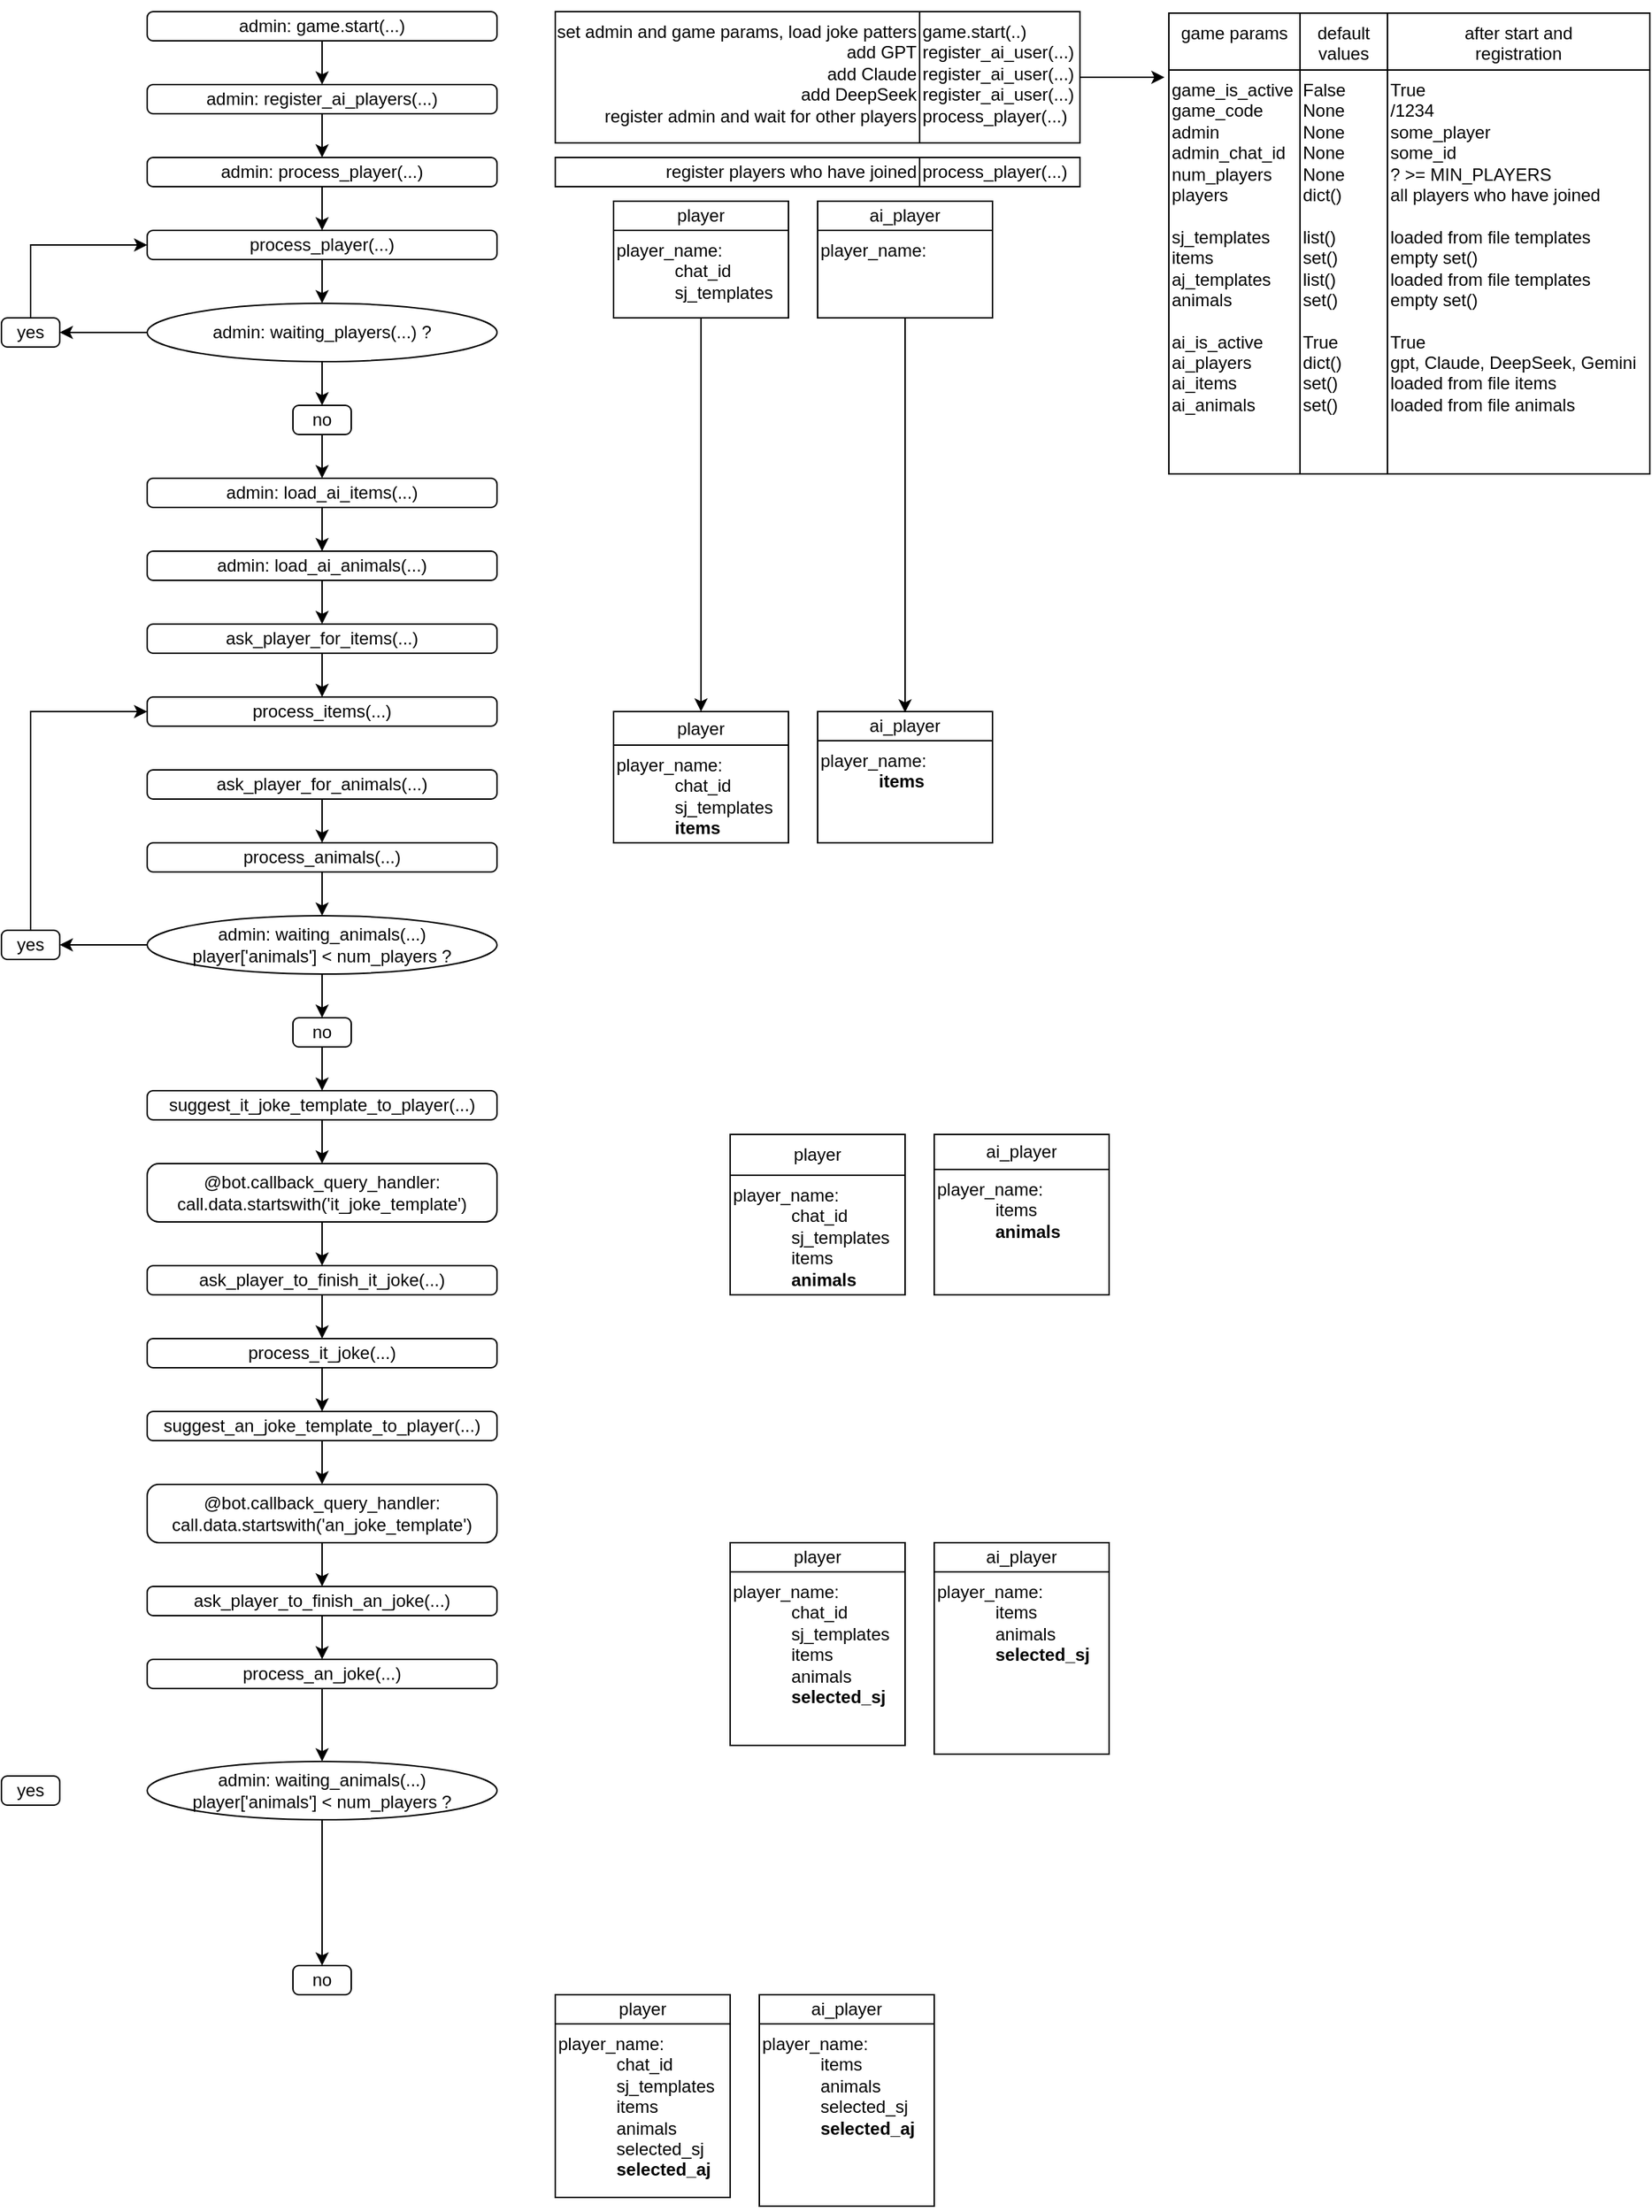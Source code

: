<mxfile version="27.1.1" pages="2">
  <diagram name="Page-1" id="c7558073-3199-34d8-9f00-42111426c3f3">
    <mxGraphModel dx="2376" dy="738" grid="1" gridSize="10" guides="1" tooltips="1" connect="1" arrows="1" fold="1" page="1" pageScale="1" pageWidth="1169" pageHeight="1654" background="none" math="0" shadow="0">
      <root>
        <mxCell id="0" />
        <mxCell id="1" parent="0" />
        <mxCell id="LKkOueV8KloPCh96oKQd-1" value="" style="shape=table;startSize=0;container=1;collapsible=0;childLayout=tableLayout;fontSize=12;verticalAlign=top;align=left;" parent="1" vertex="1">
          <mxGeometry x="280" y="40" width="360" height="90" as="geometry" />
        </mxCell>
        <mxCell id="LKkOueV8KloPCh96oKQd-2" value="" style="shape=tableRow;horizontal=0;startSize=0;swimlaneHead=0;swimlaneBody=0;strokeColor=inherit;top=0;left=0;bottom=0;right=0;collapsible=0;dropTarget=0;fillColor=none;points=[[0,0.5],[1,0.5]];portConstraint=eastwest;fontSize=16;" parent="LKkOueV8KloPCh96oKQd-1" vertex="1">
          <mxGeometry width="360" height="90" as="geometry" />
        </mxCell>
        <mxCell id="LKkOueV8KloPCh96oKQd-3" value="&lt;span&gt;set admin and game params, load joke patters&lt;/span&gt;&lt;div&gt;add GPT&lt;/div&gt;&lt;div&gt;add Claude&lt;/div&gt;&lt;div&gt;add DeepSeek&lt;/div&gt;&lt;div&gt;register admin and wait for other players&lt;/div&gt;" style="shape=partialRectangle;html=1;whiteSpace=wrap;connectable=0;strokeColor=inherit;overflow=hidden;fillColor=none;top=0;left=0;bottom=0;right=0;pointerEvents=1;fontSize=12;align=right;verticalAlign=top;" parent="LKkOueV8KloPCh96oKQd-2" vertex="1">
          <mxGeometry width="250" height="90" as="geometry">
            <mxRectangle width="250" height="90" as="alternateBounds" />
          </mxGeometry>
        </mxCell>
        <mxCell id="LKkOueV8KloPCh96oKQd-4" value="game.start(..)&lt;div&gt;register_ai_user(...)&lt;/div&gt;&lt;div&gt;register_ai_user(...)&lt;/div&gt;&lt;div&gt;register_ai_user(...)&lt;/div&gt;&lt;div&gt;process_player(...)&lt;/div&gt;" style="shape=partialRectangle;html=1;whiteSpace=wrap;connectable=0;strokeColor=inherit;overflow=hidden;fillColor=none;top=0;left=0;bottom=0;right=0;pointerEvents=1;fontSize=12;align=left;verticalAlign=top;colspan=1;" parent="LKkOueV8KloPCh96oKQd-2" vertex="1">
          <mxGeometry x="250" width="110" height="90" as="geometry">
            <mxRectangle width="110" height="90" as="alternateBounds" />
          </mxGeometry>
        </mxCell>
        <mxCell id="LKkOueV8KloPCh96oKQd-19" value="" style="shape=table;startSize=0;container=1;collapsible=0;childLayout=tableLayout;fontSize=12;verticalAlign=top;" parent="1" vertex="1">
          <mxGeometry x="280" y="140" width="360" height="20" as="geometry" />
        </mxCell>
        <mxCell id="LKkOueV8KloPCh96oKQd-20" value="" style="shape=tableRow;horizontal=0;startSize=0;swimlaneHead=0;swimlaneBody=0;strokeColor=inherit;top=0;left=0;bottom=0;right=0;collapsible=0;dropTarget=0;fillColor=none;points=[[0,0.5],[1,0.5]];portConstraint=eastwest;fontSize=16;" parent="LKkOueV8KloPCh96oKQd-19" vertex="1">
          <mxGeometry width="360" height="20" as="geometry" />
        </mxCell>
        <mxCell id="LKkOueV8KloPCh96oKQd-21" value="register players who have joined" style="shape=partialRectangle;html=1;whiteSpace=wrap;connectable=0;strokeColor=inherit;overflow=hidden;fillColor=none;top=0;left=0;bottom=0;right=0;pointerEvents=1;fontSize=12;align=right;verticalAlign=middle;" parent="LKkOueV8KloPCh96oKQd-20" vertex="1">
          <mxGeometry width="250" height="20" as="geometry">
            <mxRectangle width="250" height="20" as="alternateBounds" />
          </mxGeometry>
        </mxCell>
        <mxCell id="LKkOueV8KloPCh96oKQd-22" value="process_player(...)" style="shape=partialRectangle;html=1;whiteSpace=wrap;connectable=0;strokeColor=inherit;overflow=hidden;fillColor=none;top=0;left=0;bottom=0;right=0;pointerEvents=1;fontSize=12;align=left;verticalAlign=middle;colspan=1;" parent="LKkOueV8KloPCh96oKQd-20" vertex="1">
          <mxGeometry x="250" width="110" height="20" as="geometry">
            <mxRectangle width="110" height="20" as="alternateBounds" />
          </mxGeometry>
        </mxCell>
        <mxCell id="LKkOueV8KloPCh96oKQd-126" style="edgeStyle=orthogonalEdgeStyle;rounded=0;orthogonalLoop=1;jettySize=auto;html=1;exitX=1;exitY=0.5;exitDx=0;exitDy=0;" parent="LKkOueV8KloPCh96oKQd-19" source="LKkOueV8KloPCh96oKQd-20" target="LKkOueV8KloPCh96oKQd-20" edge="1">
          <mxGeometry relative="1" as="geometry" />
        </mxCell>
        <mxCell id="LKkOueV8KloPCh96oKQd-185" style="edgeStyle=orthogonalEdgeStyle;rounded=0;orthogonalLoop=1;jettySize=auto;html=1;exitX=1;exitY=0.5;exitDx=0;exitDy=0;" parent="LKkOueV8KloPCh96oKQd-19" source="LKkOueV8KloPCh96oKQd-20" target="LKkOueV8KloPCh96oKQd-20" edge="1">
          <mxGeometry relative="1" as="geometry" />
        </mxCell>
        <mxCell id="LKkOueV8KloPCh96oKQd-43" value="" style="shape=table;startSize=0;container=1;collapsible=0;childLayout=tableLayout;fontSize=16;verticalAlign=top;" parent="1" vertex="1">
          <mxGeometry x="701" y="41" width="330" height="316" as="geometry" />
        </mxCell>
        <mxCell id="LKkOueV8KloPCh96oKQd-44" value="" style="shape=tableRow;horizontal=0;startSize=0;swimlaneHead=0;swimlaneBody=0;strokeColor=inherit;top=0;left=0;bottom=0;right=0;collapsible=0;dropTarget=0;fillColor=none;points=[[0,0.5],[1,0.5]];portConstraint=eastwest;fontSize=16;" parent="LKkOueV8KloPCh96oKQd-43" vertex="1">
          <mxGeometry width="330" height="39" as="geometry" />
        </mxCell>
        <mxCell id="LKkOueV8KloPCh96oKQd-45" value="game params" style="shape=partialRectangle;html=1;whiteSpace=wrap;connectable=0;strokeColor=inherit;overflow=hidden;fillColor=none;top=0;left=0;bottom=0;right=0;pointerEvents=1;fontSize=12;align=center;verticalAlign=top;" parent="LKkOueV8KloPCh96oKQd-44" vertex="1">
          <mxGeometry width="90" height="39" as="geometry">
            <mxRectangle width="90" height="39" as="alternateBounds" />
          </mxGeometry>
        </mxCell>
        <mxCell id="LKkOueV8KloPCh96oKQd-68" value="default &lt;br&gt;values" style="shape=partialRectangle;html=1;whiteSpace=wrap;connectable=0;strokeColor=inherit;overflow=hidden;fillColor=none;top=0;left=0;bottom=0;right=0;pointerEvents=1;fontSize=12;align=center;verticalAlign=top;" parent="LKkOueV8KloPCh96oKQd-44" vertex="1">
          <mxGeometry x="90" width="60" height="39" as="geometry">
            <mxRectangle width="60" height="39" as="alternateBounds" />
          </mxGeometry>
        </mxCell>
        <mxCell id="LKkOueV8KloPCh96oKQd-66" value="after start and&lt;br&gt;registration&lt;div&gt;&lt;br&gt;&lt;/div&gt;" style="shape=partialRectangle;html=1;whiteSpace=wrap;connectable=0;strokeColor=inherit;overflow=hidden;fillColor=none;top=0;left=0;bottom=0;right=0;pointerEvents=1;fontSize=12;align=center;verticalAlign=top;" parent="LKkOueV8KloPCh96oKQd-44" vertex="1">
          <mxGeometry x="150" width="180" height="39" as="geometry">
            <mxRectangle width="180" height="39" as="alternateBounds" />
          </mxGeometry>
        </mxCell>
        <mxCell id="LKkOueV8KloPCh96oKQd-48" value="" style="shape=tableRow;horizontal=0;startSize=0;swimlaneHead=0;swimlaneBody=0;strokeColor=inherit;top=0;left=0;bottom=0;right=0;collapsible=0;dropTarget=0;fillColor=none;points=[[0,0.5],[1,0.5]];portConstraint=eastwest;fontSize=16;verticalAlign=top;" parent="LKkOueV8KloPCh96oKQd-43" vertex="1">
          <mxGeometry y="39" width="330" height="277" as="geometry" />
        </mxCell>
        <mxCell id="LKkOueV8KloPCh96oKQd-49" value="&lt;div&gt;game_is_active&lt;/div&gt;&lt;div style=&quot;&quot;&gt;game_code&lt;/div&gt;&lt;div style=&quot;&quot;&gt;&lt;span style=&quot;background-color: transparent; color: light-dark(rgb(0, 0, 0), rgb(255, 255, 255));&quot;&gt;admin&lt;/span&gt;&lt;/div&gt;&lt;div&gt;admin_chat_id&lt;/div&gt;&lt;div&gt;num_players&lt;/div&gt;&lt;div&gt;players&lt;/div&gt;&lt;div&gt;&lt;br&gt;&lt;/div&gt;&lt;div&gt;sj_templates&lt;/div&gt;&lt;div&gt;items&lt;/div&gt;&lt;div&gt;aj_templates&lt;/div&gt;&lt;div&gt;animals&lt;/div&gt;&lt;div&gt;&lt;br&gt;&lt;/div&gt;&lt;div&gt;ai_is_active&lt;/div&gt;&lt;div&gt;ai_players&lt;/div&gt;&lt;div&gt;ai_items&lt;/div&gt;&lt;div&gt;ai_animals&lt;/div&gt;&lt;div&gt;&lt;br&gt;&lt;/div&gt;" style="shape=partialRectangle;html=1;whiteSpace=wrap;connectable=0;strokeColor=inherit;overflow=hidden;fillColor=none;top=0;left=0;bottom=0;right=0;pointerEvents=1;fontSize=12;align=left;verticalAlign=top;" parent="LKkOueV8KloPCh96oKQd-48" vertex="1">
          <mxGeometry width="90" height="277" as="geometry">
            <mxRectangle width="90" height="277" as="alternateBounds" />
          </mxGeometry>
        </mxCell>
        <mxCell id="LKkOueV8KloPCh96oKQd-69" value="False&lt;div&gt;None&lt;/div&gt;&lt;div&gt;None&lt;/div&gt;&lt;div&gt;None&lt;/div&gt;&lt;div&gt;None&lt;/div&gt;&lt;div&gt;dict()&lt;/div&gt;&lt;div&gt;&lt;br&gt;&lt;/div&gt;&lt;div&gt;list()&lt;/div&gt;&lt;div&gt;set()&lt;/div&gt;&lt;div&gt;list()&lt;/div&gt;&lt;div&gt;set()&lt;/div&gt;&lt;div&gt;&lt;br&gt;&lt;/div&gt;&lt;div&gt;True&lt;/div&gt;&lt;div&gt;dict()&lt;/div&gt;&lt;div&gt;set()&lt;/div&gt;&lt;div&gt;set()&lt;/div&gt;&lt;div&gt;&lt;br&gt;&lt;/div&gt;" style="shape=partialRectangle;html=1;whiteSpace=wrap;connectable=0;strokeColor=inherit;overflow=hidden;fillColor=none;top=0;left=0;bottom=0;right=0;pointerEvents=1;fontSize=12;align=left;verticalAlign=top;" parent="LKkOueV8KloPCh96oKQd-48" vertex="1">
          <mxGeometry x="90" width="60" height="277" as="geometry">
            <mxRectangle width="60" height="277" as="alternateBounds" />
          </mxGeometry>
        </mxCell>
        <mxCell id="LKkOueV8KloPCh96oKQd-67" value="True&lt;div&gt;/1234&lt;/div&gt;&lt;div&gt;some_player&lt;/div&gt;&lt;div&gt;some_id&lt;/div&gt;&lt;div&gt;? &amp;gt;= MIN_PLAYERS&lt;/div&gt;&lt;div&gt;all players who have joined&lt;/div&gt;&lt;div&gt;&lt;br&gt;&lt;/div&gt;&lt;div&gt;loaded from file templates&lt;/div&gt;&lt;div&gt;empty set()&lt;/div&gt;&lt;div&gt;loaded from file templates&lt;/div&gt;&lt;div&gt;empty set()&lt;/div&gt;&lt;div&gt;&lt;br&gt;&lt;/div&gt;&lt;div&gt;True&lt;/div&gt;&lt;div&gt;gpt, Claude, DeepSeek, Gemini&lt;/div&gt;&lt;div&gt;loaded from file items&lt;/div&gt;&lt;div&gt;loaded from file animals&lt;/div&gt;&lt;div&gt;&lt;br&gt;&lt;/div&gt;" style="shape=partialRectangle;html=1;whiteSpace=wrap;connectable=0;strokeColor=inherit;overflow=hidden;fillColor=none;top=0;left=0;bottom=0;right=0;pointerEvents=1;fontSize=12;align=left;verticalAlign=top;" parent="LKkOueV8KloPCh96oKQd-48" vertex="1">
          <mxGeometry x="150" width="180" height="277" as="geometry">
            <mxRectangle width="180" height="277" as="alternateBounds" />
          </mxGeometry>
        </mxCell>
        <mxCell id="LKkOueV8KloPCh96oKQd-71" value="" style="shape=table;startSize=0;container=1;collapsible=0;childLayout=tableLayout;fontSize=12;" parent="1" vertex="1">
          <mxGeometry x="320" y="170" width="120" height="80" as="geometry" />
        </mxCell>
        <mxCell id="LKkOueV8KloPCh96oKQd-75" style="shape=tableRow;horizontal=0;startSize=0;swimlaneHead=0;swimlaneBody=0;strokeColor=inherit;top=0;left=0;bottom=0;right=0;collapsible=0;dropTarget=0;fillColor=none;points=[[0,0.5],[1,0.5]];portConstraint=eastwest;fontSize=16;" parent="LKkOueV8KloPCh96oKQd-71" vertex="1">
          <mxGeometry width="120" height="20" as="geometry" />
        </mxCell>
        <mxCell id="LKkOueV8KloPCh96oKQd-77" value="player" style="shape=partialRectangle;html=1;whiteSpace=wrap;connectable=0;strokeColor=inherit;overflow=hidden;fillColor=none;top=0;left=0;bottom=0;right=0;pointerEvents=1;fontSize=12;align=center;verticalAlign=middle;" parent="LKkOueV8KloPCh96oKQd-75" vertex="1">
          <mxGeometry width="120" height="20" as="geometry">
            <mxRectangle width="120" height="20" as="alternateBounds" />
          </mxGeometry>
        </mxCell>
        <mxCell id="LKkOueV8KloPCh96oKQd-72" value="" style="shape=tableRow;horizontal=0;startSize=0;swimlaneHead=0;swimlaneBody=0;strokeColor=inherit;top=0;left=0;bottom=0;right=0;collapsible=0;dropTarget=0;fillColor=none;points=[[0,0.5],[1,0.5]];portConstraint=eastwest;fontSize=16;align=left;verticalAlign=top;" parent="LKkOueV8KloPCh96oKQd-71" vertex="1">
          <mxGeometry y="20" width="120" height="60" as="geometry" />
        </mxCell>
        <mxCell id="LKkOueV8KloPCh96oKQd-74" value="player_name:&lt;div&gt;&lt;blockquote style=&quot;margin: 0 0 0 40px; border: none; padding: 0px;&quot;&gt;&lt;div&gt;chat_id&lt;/div&gt;&lt;div&gt;sj_templates&lt;/div&gt;&lt;div&gt;&lt;br&gt;&lt;/div&gt;&lt;/blockquote&gt;&lt;/div&gt;" style="shape=partialRectangle;html=1;whiteSpace=wrap;connectable=0;strokeColor=inherit;overflow=hidden;fillColor=none;top=0;left=0;bottom=0;right=0;pointerEvents=1;fontSize=12;align=left;verticalAlign=top;colspan=1;" parent="LKkOueV8KloPCh96oKQd-72" vertex="1">
          <mxGeometry width="120" height="60" as="geometry">
            <mxRectangle width="120" height="60" as="alternateBounds" />
          </mxGeometry>
        </mxCell>
        <mxCell id="umijd8wkXjmUjJrFssDF-42" value="" style="edgeStyle=orthogonalEdgeStyle;rounded=0;orthogonalLoop=1;jettySize=auto;html=1;" edge="1" parent="1" source="LKkOueV8KloPCh96oKQd-116" target="umijd8wkXjmUjJrFssDF-40">
          <mxGeometry relative="1" as="geometry" />
        </mxCell>
        <mxCell id="LKkOueV8KloPCh96oKQd-116" value="admin: process_player(...)" style="rounded=1;whiteSpace=wrap;html=1;arcSize=20;" parent="1" vertex="1">
          <mxGeometry y="140" width="240" height="20" as="geometry" />
        </mxCell>
        <mxCell id="LKkOueV8KloPCh96oKQd-137" value="" style="shape=table;startSize=0;container=1;collapsible=0;childLayout=tableLayout;fontSize=12;" parent="1" vertex="1">
          <mxGeometry x="320" y="520" width="120" height="90" as="geometry" />
        </mxCell>
        <mxCell id="LKkOueV8KloPCh96oKQd-138" style="shape=tableRow;horizontal=0;startSize=0;swimlaneHead=0;swimlaneBody=0;strokeColor=inherit;top=0;left=0;bottom=0;right=0;collapsible=0;dropTarget=0;fillColor=none;points=[[0,0.5],[1,0.5]];portConstraint=eastwest;fontSize=16;" parent="LKkOueV8KloPCh96oKQd-137" vertex="1">
          <mxGeometry width="120" height="23" as="geometry" />
        </mxCell>
        <mxCell id="LKkOueV8KloPCh96oKQd-139" value="player" style="shape=partialRectangle;html=1;whiteSpace=wrap;connectable=0;strokeColor=inherit;overflow=hidden;fillColor=none;top=0;left=0;bottom=0;right=0;pointerEvents=1;fontSize=12;align=center;verticalAlign=middle;" parent="LKkOueV8KloPCh96oKQd-138" vertex="1">
          <mxGeometry width="120" height="23" as="geometry">
            <mxRectangle width="120" height="23" as="alternateBounds" />
          </mxGeometry>
        </mxCell>
        <mxCell id="LKkOueV8KloPCh96oKQd-140" value="" style="shape=tableRow;horizontal=0;startSize=0;swimlaneHead=0;swimlaneBody=0;strokeColor=inherit;top=0;left=0;bottom=0;right=0;collapsible=0;dropTarget=0;fillColor=none;points=[[0,0.5],[1,0.5]];portConstraint=eastwest;fontSize=16;align=left;verticalAlign=top;" parent="LKkOueV8KloPCh96oKQd-137" vertex="1">
          <mxGeometry y="23" width="120" height="67" as="geometry" />
        </mxCell>
        <mxCell id="LKkOueV8KloPCh96oKQd-141" value="player_name:&lt;div&gt;&lt;blockquote style=&quot;margin: 0 0 0 40px; border: none; padding: 0px;&quot;&gt;&lt;div&gt;chat_id&lt;/div&gt;&lt;div&gt;sj_templates&lt;/div&gt;&lt;div&gt;&lt;b&gt;items&lt;/b&gt;&lt;/div&gt;&lt;div&gt;&lt;br&gt;&lt;/div&gt;&lt;/blockquote&gt;&lt;/div&gt;" style="shape=partialRectangle;html=1;whiteSpace=wrap;connectable=0;strokeColor=inherit;overflow=hidden;fillColor=none;top=0;left=0;bottom=0;right=0;pointerEvents=1;fontSize=12;align=left;verticalAlign=top;colspan=1;" parent="LKkOueV8KloPCh96oKQd-140" vertex="1">
          <mxGeometry width="120" height="67" as="geometry">
            <mxRectangle width="120" height="67" as="alternateBounds" />
          </mxGeometry>
        </mxCell>
        <mxCell id="LKkOueV8KloPCh96oKQd-171" style="edgeStyle=orthogonalEdgeStyle;rounded=0;orthogonalLoop=1;jettySize=auto;html=1;entryX=0.5;entryY=0;entryDx=0;entryDy=0;entryPerimeter=0;" parent="1" source="LKkOueV8KloPCh96oKQd-71" target="LKkOueV8KloPCh96oKQd-138" edge="1">
          <mxGeometry relative="1" as="geometry" />
        </mxCell>
        <mxCell id="LKkOueV8KloPCh96oKQd-174" value="" style="shape=table;startSize=0;container=1;collapsible=0;childLayout=tableLayout;fontSize=12;" parent="1" vertex="1">
          <mxGeometry x="460" y="170" width="120" height="80" as="geometry" />
        </mxCell>
        <mxCell id="LKkOueV8KloPCh96oKQd-175" style="shape=tableRow;horizontal=0;startSize=0;swimlaneHead=0;swimlaneBody=0;strokeColor=inherit;top=0;left=0;bottom=0;right=0;collapsible=0;dropTarget=0;fillColor=none;points=[[0,0.5],[1,0.5]];portConstraint=eastwest;fontSize=16;" parent="LKkOueV8KloPCh96oKQd-174" vertex="1">
          <mxGeometry width="120" height="20" as="geometry" />
        </mxCell>
        <mxCell id="LKkOueV8KloPCh96oKQd-176" value="ai_&lt;span style=&quot;background-color: transparent; color: light-dark(rgb(0, 0, 0), rgb(255, 255, 255));&quot;&gt;player&lt;/span&gt;" style="shape=partialRectangle;html=1;whiteSpace=wrap;connectable=0;strokeColor=inherit;overflow=hidden;fillColor=none;top=0;left=0;bottom=0;right=0;pointerEvents=1;fontSize=12;align=center;verticalAlign=middle;" parent="LKkOueV8KloPCh96oKQd-175" vertex="1">
          <mxGeometry width="120" height="20" as="geometry">
            <mxRectangle width="120" height="20" as="alternateBounds" />
          </mxGeometry>
        </mxCell>
        <mxCell id="LKkOueV8KloPCh96oKQd-177" value="" style="shape=tableRow;horizontal=0;startSize=0;swimlaneHead=0;swimlaneBody=0;strokeColor=inherit;top=0;left=0;bottom=0;right=0;collapsible=0;dropTarget=0;fillColor=none;points=[[0,0.5],[1,0.5]];portConstraint=eastwest;fontSize=16;align=left;verticalAlign=top;" parent="LKkOueV8KloPCh96oKQd-174" vertex="1">
          <mxGeometry y="20" width="120" height="60" as="geometry" />
        </mxCell>
        <mxCell id="LKkOueV8KloPCh96oKQd-178" value="player_name:&lt;div&gt;&lt;blockquote style=&quot;margin: 0 0 0 40px; border: none; padding: 0px;&quot;&gt;&lt;div&gt;&lt;br&gt;&lt;/div&gt;&lt;/blockquote&gt;&lt;/div&gt;" style="shape=partialRectangle;html=1;whiteSpace=wrap;connectable=0;strokeColor=inherit;overflow=hidden;fillColor=none;top=0;left=0;bottom=0;right=0;pointerEvents=1;fontSize=12;align=left;verticalAlign=top;colspan=1;" parent="LKkOueV8KloPCh96oKQd-177" vertex="1">
          <mxGeometry width="120" height="60" as="geometry">
            <mxRectangle width="120" height="60" as="alternateBounds" />
          </mxGeometry>
        </mxCell>
        <mxCell id="LKkOueV8KloPCh96oKQd-179" value="" style="shape=table;startSize=0;container=1;collapsible=0;childLayout=tableLayout;fontSize=12;" parent="1" vertex="1">
          <mxGeometry x="460" y="520" width="120" height="90" as="geometry" />
        </mxCell>
        <mxCell id="LKkOueV8KloPCh96oKQd-180" style="shape=tableRow;horizontal=0;startSize=0;swimlaneHead=0;swimlaneBody=0;strokeColor=inherit;top=0;left=0;bottom=0;right=0;collapsible=0;dropTarget=0;fillColor=none;points=[[0,0.5],[1,0.5]];portConstraint=eastwest;fontSize=16;" parent="LKkOueV8KloPCh96oKQd-179" vertex="1">
          <mxGeometry width="120" height="20" as="geometry" />
        </mxCell>
        <mxCell id="LKkOueV8KloPCh96oKQd-181" value="ai_&lt;span style=&quot;background-color: transparent; color: light-dark(rgb(0, 0, 0), rgb(255, 255, 255));&quot;&gt;player&lt;/span&gt;" style="shape=partialRectangle;html=1;whiteSpace=wrap;connectable=0;strokeColor=inherit;overflow=hidden;fillColor=none;top=0;left=0;bottom=0;right=0;pointerEvents=1;fontSize=12;align=center;verticalAlign=middle;" parent="LKkOueV8KloPCh96oKQd-180" vertex="1">
          <mxGeometry width="120" height="20" as="geometry">
            <mxRectangle width="120" height="20" as="alternateBounds" />
          </mxGeometry>
        </mxCell>
        <mxCell id="LKkOueV8KloPCh96oKQd-182" value="" style="shape=tableRow;horizontal=0;startSize=0;swimlaneHead=0;swimlaneBody=0;strokeColor=inherit;top=0;left=0;bottom=0;right=0;collapsible=0;dropTarget=0;fillColor=none;points=[[0,0.5],[1,0.5]];portConstraint=eastwest;fontSize=16;align=left;verticalAlign=top;" parent="LKkOueV8KloPCh96oKQd-179" vertex="1">
          <mxGeometry y="20" width="120" height="70" as="geometry" />
        </mxCell>
        <mxCell id="LKkOueV8KloPCh96oKQd-183" value="player_name:&lt;div&gt;&lt;blockquote style=&quot;margin: 0 0 0 40px; border: none; padding: 0px;&quot;&gt;&lt;div&gt;&lt;b&gt;items&lt;/b&gt;&lt;/div&gt;&lt;/blockquote&gt;&lt;/div&gt;" style="shape=partialRectangle;html=1;whiteSpace=wrap;connectable=0;strokeColor=inherit;overflow=hidden;fillColor=none;top=0;left=0;bottom=0;right=0;pointerEvents=1;fontSize=12;align=left;verticalAlign=top;colspan=1;" parent="LKkOueV8KloPCh96oKQd-182" vertex="1">
          <mxGeometry width="120" height="70" as="geometry">
            <mxRectangle width="120" height="70" as="alternateBounds" />
          </mxGeometry>
        </mxCell>
        <mxCell id="LKkOueV8KloPCh96oKQd-184" style="edgeStyle=orthogonalEdgeStyle;rounded=0;orthogonalLoop=1;jettySize=auto;html=1;entryX=0.5;entryY=0.033;entryDx=0;entryDy=0;entryPerimeter=0;" parent="1" source="LKkOueV8KloPCh96oKQd-174" target="LKkOueV8KloPCh96oKQd-180" edge="1">
          <mxGeometry relative="1" as="geometry" />
        </mxCell>
        <mxCell id="LKkOueV8KloPCh96oKQd-186" style="edgeStyle=orthogonalEdgeStyle;rounded=0;orthogonalLoop=1;jettySize=auto;html=1;" parent="1" source="LKkOueV8KloPCh96oKQd-2" edge="1">
          <mxGeometry relative="1" as="geometry">
            <mxPoint x="698" y="85" as="targetPoint" />
            <Array as="points">
              <mxPoint x="698" y="85" />
            </Array>
          </mxGeometry>
        </mxCell>
        <mxCell id="LKkOueV8KloPCh96oKQd-214" value="" style="shape=table;startSize=0;container=1;collapsible=0;childLayout=tableLayout;fontSize=12;" parent="1" vertex="1">
          <mxGeometry x="400" y="810" width="120" height="110" as="geometry" />
        </mxCell>
        <mxCell id="LKkOueV8KloPCh96oKQd-215" style="shape=tableRow;horizontal=0;startSize=0;swimlaneHead=0;swimlaneBody=0;strokeColor=inherit;top=0;left=0;bottom=0;right=0;collapsible=0;dropTarget=0;fillColor=none;points=[[0,0.5],[1,0.5]];portConstraint=eastwest;fontSize=16;" parent="LKkOueV8KloPCh96oKQd-214" vertex="1">
          <mxGeometry width="120" height="28" as="geometry" />
        </mxCell>
        <mxCell id="LKkOueV8KloPCh96oKQd-216" value="player" style="shape=partialRectangle;html=1;whiteSpace=wrap;connectable=0;strokeColor=inherit;overflow=hidden;fillColor=none;top=0;left=0;bottom=0;right=0;pointerEvents=1;fontSize=12;align=center;verticalAlign=middle;" parent="LKkOueV8KloPCh96oKQd-215" vertex="1">
          <mxGeometry width="120" height="28" as="geometry">
            <mxRectangle width="120" height="28" as="alternateBounds" />
          </mxGeometry>
        </mxCell>
        <mxCell id="LKkOueV8KloPCh96oKQd-217" value="" style="shape=tableRow;horizontal=0;startSize=0;swimlaneHead=0;swimlaneBody=0;strokeColor=inherit;top=0;left=0;bottom=0;right=0;collapsible=0;dropTarget=0;fillColor=none;points=[[0,0.5],[1,0.5]];portConstraint=eastwest;fontSize=16;align=left;verticalAlign=top;" parent="LKkOueV8KloPCh96oKQd-214" vertex="1">
          <mxGeometry y="28" width="120" height="82" as="geometry" />
        </mxCell>
        <mxCell id="LKkOueV8KloPCh96oKQd-218" value="player_name:&lt;div&gt;&lt;blockquote style=&quot;margin: 0 0 0 40px; border: none; padding: 0px;&quot;&gt;&lt;div&gt;chat_id&lt;/div&gt;&lt;div&gt;sj_templates&lt;/div&gt;&lt;div&gt;items&lt;/div&gt;&lt;div&gt;&lt;b&gt;animals&lt;/b&gt;&lt;/div&gt;&lt;/blockquote&gt;&lt;/div&gt;" style="shape=partialRectangle;html=1;whiteSpace=wrap;connectable=0;strokeColor=inherit;overflow=hidden;fillColor=none;top=0;left=0;bottom=0;right=0;pointerEvents=1;fontSize=12;align=left;verticalAlign=top;colspan=1;" parent="LKkOueV8KloPCh96oKQd-217" vertex="1">
          <mxGeometry width="120" height="82" as="geometry">
            <mxRectangle width="120" height="82" as="alternateBounds" />
          </mxGeometry>
        </mxCell>
        <mxCell id="LKkOueV8KloPCh96oKQd-219" value="" style="shape=table;startSize=0;container=1;collapsible=0;childLayout=tableLayout;fontSize=12;" parent="1" vertex="1">
          <mxGeometry x="540" y="810" width="120" height="110" as="geometry" />
        </mxCell>
        <mxCell id="LKkOueV8KloPCh96oKQd-220" style="shape=tableRow;horizontal=0;startSize=0;swimlaneHead=0;swimlaneBody=0;strokeColor=inherit;top=0;left=0;bottom=0;right=0;collapsible=0;dropTarget=0;fillColor=none;points=[[0,0.5],[1,0.5]];portConstraint=eastwest;fontSize=16;" parent="LKkOueV8KloPCh96oKQd-219" vertex="1">
          <mxGeometry width="120" height="24" as="geometry" />
        </mxCell>
        <mxCell id="LKkOueV8KloPCh96oKQd-221" value="ai_&lt;span style=&quot;background-color: transparent; color: light-dark(rgb(0, 0, 0), rgb(255, 255, 255));&quot;&gt;player&lt;/span&gt;" style="shape=partialRectangle;html=1;whiteSpace=wrap;connectable=0;strokeColor=inherit;overflow=hidden;fillColor=none;top=0;left=0;bottom=0;right=0;pointerEvents=1;fontSize=12;align=center;verticalAlign=middle;" parent="LKkOueV8KloPCh96oKQd-220" vertex="1">
          <mxGeometry width="120" height="24" as="geometry">
            <mxRectangle width="120" height="24" as="alternateBounds" />
          </mxGeometry>
        </mxCell>
        <mxCell id="LKkOueV8KloPCh96oKQd-222" value="" style="shape=tableRow;horizontal=0;startSize=0;swimlaneHead=0;swimlaneBody=0;strokeColor=inherit;top=0;left=0;bottom=0;right=0;collapsible=0;dropTarget=0;fillColor=none;points=[[0,0.5],[1,0.5]];portConstraint=eastwest;fontSize=16;align=left;verticalAlign=top;" parent="LKkOueV8KloPCh96oKQd-219" vertex="1">
          <mxGeometry y="24" width="120" height="86" as="geometry" />
        </mxCell>
        <mxCell id="LKkOueV8KloPCh96oKQd-223" value="player_name:&lt;div&gt;&lt;blockquote style=&quot;margin: 0 0 0 40px; border: none; padding: 0px;&quot;&gt;&lt;div&gt;items&lt;/div&gt;&lt;div&gt;&lt;b&gt;animals&lt;/b&gt;&lt;/div&gt;&lt;/blockquote&gt;&lt;/div&gt;" style="shape=partialRectangle;html=1;whiteSpace=wrap;connectable=0;strokeColor=inherit;overflow=hidden;fillColor=none;top=0;left=0;bottom=0;right=0;pointerEvents=1;fontSize=12;align=left;verticalAlign=top;colspan=1;" parent="LKkOueV8KloPCh96oKQd-222" vertex="1">
          <mxGeometry width="120" height="86" as="geometry">
            <mxRectangle width="120" height="86" as="alternateBounds" />
          </mxGeometry>
        </mxCell>
        <mxCell id="btADCUFZfLOWpI85XD0v-11" value="" style="shape=table;startSize=0;container=1;collapsible=0;childLayout=tableLayout;fontSize=12;" vertex="1" parent="1">
          <mxGeometry x="400" y="1090" width="120" height="139" as="geometry" />
        </mxCell>
        <mxCell id="btADCUFZfLOWpI85XD0v-12" style="shape=tableRow;horizontal=0;startSize=0;swimlaneHead=0;swimlaneBody=0;strokeColor=inherit;top=0;left=0;bottom=0;right=0;collapsible=0;dropTarget=0;fillColor=none;points=[[0,0.5],[1,0.5]];portConstraint=eastwest;fontSize=16;" vertex="1" parent="btADCUFZfLOWpI85XD0v-11">
          <mxGeometry width="120" height="20" as="geometry" />
        </mxCell>
        <mxCell id="btADCUFZfLOWpI85XD0v-13" value="player" style="shape=partialRectangle;html=1;whiteSpace=wrap;connectable=0;strokeColor=inherit;overflow=hidden;fillColor=none;top=0;left=0;bottom=0;right=0;pointerEvents=1;fontSize=12;align=center;verticalAlign=middle;" vertex="1" parent="btADCUFZfLOWpI85XD0v-12">
          <mxGeometry width="120" height="20" as="geometry">
            <mxRectangle width="120" height="20" as="alternateBounds" />
          </mxGeometry>
        </mxCell>
        <mxCell id="btADCUFZfLOWpI85XD0v-14" value="" style="shape=tableRow;horizontal=0;startSize=0;swimlaneHead=0;swimlaneBody=0;strokeColor=inherit;top=0;left=0;bottom=0;right=0;collapsible=0;dropTarget=0;fillColor=none;points=[[0,0.5],[1,0.5]];portConstraint=eastwest;fontSize=16;align=left;verticalAlign=top;" vertex="1" parent="btADCUFZfLOWpI85XD0v-11">
          <mxGeometry y="20" width="120" height="119" as="geometry" />
        </mxCell>
        <mxCell id="btADCUFZfLOWpI85XD0v-15" value="player_name:&lt;div&gt;&lt;blockquote style=&quot;margin: 0 0 0 40px; border: none; padding: 0px;&quot;&gt;&lt;div&gt;chat_id&lt;/div&gt;&lt;div&gt;sj_templates&lt;/div&gt;&lt;div&gt;items&lt;/div&gt;&lt;div&gt;animals&lt;/div&gt;&lt;div&gt;&lt;b&gt;selected_sj&lt;/b&gt;&lt;/div&gt;&lt;div&gt;&lt;br&gt;&lt;/div&gt;&lt;/blockquote&gt;&lt;/div&gt;" style="shape=partialRectangle;html=1;whiteSpace=wrap;connectable=0;strokeColor=inherit;overflow=hidden;fillColor=none;top=0;left=0;bottom=0;right=0;pointerEvents=1;fontSize=12;align=left;verticalAlign=top;colspan=1;" vertex="1" parent="btADCUFZfLOWpI85XD0v-14">
          <mxGeometry width="120" height="119" as="geometry">
            <mxRectangle width="120" height="119" as="alternateBounds" />
          </mxGeometry>
        </mxCell>
        <mxCell id="btADCUFZfLOWpI85XD0v-16" value="" style="shape=table;startSize=0;container=1;collapsible=0;childLayout=tableLayout;fontSize=12;" vertex="1" parent="1">
          <mxGeometry x="540" y="1090" width="120" height="145" as="geometry" />
        </mxCell>
        <mxCell id="btADCUFZfLOWpI85XD0v-17" style="shape=tableRow;horizontal=0;startSize=0;swimlaneHead=0;swimlaneBody=0;strokeColor=inherit;top=0;left=0;bottom=0;right=0;collapsible=0;dropTarget=0;fillColor=none;points=[[0,0.5],[1,0.5]];portConstraint=eastwest;fontSize=16;" vertex="1" parent="btADCUFZfLOWpI85XD0v-16">
          <mxGeometry width="120" height="20" as="geometry" />
        </mxCell>
        <mxCell id="btADCUFZfLOWpI85XD0v-18" value="ai_&lt;span style=&quot;background-color: transparent; color: light-dark(rgb(0, 0, 0), rgb(255, 255, 255));&quot;&gt;player&lt;/span&gt;" style="shape=partialRectangle;html=1;whiteSpace=wrap;connectable=0;strokeColor=inherit;overflow=hidden;fillColor=none;top=0;left=0;bottom=0;right=0;pointerEvents=1;fontSize=12;align=center;verticalAlign=middle;" vertex="1" parent="btADCUFZfLOWpI85XD0v-17">
          <mxGeometry width="120" height="20" as="geometry">
            <mxRectangle width="120" height="20" as="alternateBounds" />
          </mxGeometry>
        </mxCell>
        <mxCell id="btADCUFZfLOWpI85XD0v-19" value="" style="shape=tableRow;horizontal=0;startSize=0;swimlaneHead=0;swimlaneBody=0;strokeColor=inherit;top=0;left=0;bottom=0;right=0;collapsible=0;dropTarget=0;fillColor=none;points=[[0,0.5],[1,0.5]];portConstraint=eastwest;fontSize=16;align=left;verticalAlign=top;" vertex="1" parent="btADCUFZfLOWpI85XD0v-16">
          <mxGeometry y="20" width="120" height="125" as="geometry" />
        </mxCell>
        <mxCell id="btADCUFZfLOWpI85XD0v-20" value="player_name:&lt;div&gt;&lt;blockquote style=&quot;margin: 0 0 0 40px; border: none; padding: 0px;&quot;&gt;&lt;div&gt;items&lt;/div&gt;&lt;div&gt;animals&lt;/div&gt;&lt;div&gt;&lt;b&gt;selected_sj&lt;/b&gt;&lt;/div&gt;&lt;/blockquote&gt;&lt;/div&gt;" style="shape=partialRectangle;html=1;whiteSpace=wrap;connectable=0;strokeColor=inherit;overflow=hidden;fillColor=none;top=0;left=0;bottom=0;right=0;pointerEvents=1;fontSize=12;align=left;verticalAlign=top;colspan=1;" vertex="1" parent="btADCUFZfLOWpI85XD0v-19">
          <mxGeometry width="120" height="125" as="geometry">
            <mxRectangle width="120" height="125" as="alternateBounds" />
          </mxGeometry>
        </mxCell>
        <mxCell id="umijd8wkXjmUjJrFssDF-11" value="" style="shape=table;startSize=0;container=1;collapsible=0;childLayout=tableLayout;fontSize=12;" vertex="1" parent="1">
          <mxGeometry x="280" y="1400" width="120" height="139" as="geometry" />
        </mxCell>
        <mxCell id="umijd8wkXjmUjJrFssDF-12" style="shape=tableRow;horizontal=0;startSize=0;swimlaneHead=0;swimlaneBody=0;strokeColor=inherit;top=0;left=0;bottom=0;right=0;collapsible=0;dropTarget=0;fillColor=none;points=[[0,0.5],[1,0.5]];portConstraint=eastwest;fontSize=16;" vertex="1" parent="umijd8wkXjmUjJrFssDF-11">
          <mxGeometry width="120" height="20" as="geometry" />
        </mxCell>
        <mxCell id="umijd8wkXjmUjJrFssDF-13" value="player" style="shape=partialRectangle;html=1;whiteSpace=wrap;connectable=0;strokeColor=inherit;overflow=hidden;fillColor=none;top=0;left=0;bottom=0;right=0;pointerEvents=1;fontSize=12;align=center;verticalAlign=middle;" vertex="1" parent="umijd8wkXjmUjJrFssDF-12">
          <mxGeometry width="120" height="20" as="geometry">
            <mxRectangle width="120" height="20" as="alternateBounds" />
          </mxGeometry>
        </mxCell>
        <mxCell id="umijd8wkXjmUjJrFssDF-14" value="" style="shape=tableRow;horizontal=0;startSize=0;swimlaneHead=0;swimlaneBody=0;strokeColor=inherit;top=0;left=0;bottom=0;right=0;collapsible=0;dropTarget=0;fillColor=none;points=[[0,0.5],[1,0.5]];portConstraint=eastwest;fontSize=16;align=left;verticalAlign=top;" vertex="1" parent="umijd8wkXjmUjJrFssDF-11">
          <mxGeometry y="20" width="120" height="119" as="geometry" />
        </mxCell>
        <mxCell id="umijd8wkXjmUjJrFssDF-15" value="player_name:&lt;div&gt;&lt;blockquote style=&quot;margin: 0 0 0 40px; border: none; padding: 0px;&quot;&gt;&lt;div&gt;chat_id&lt;/div&gt;&lt;div&gt;sj_templates&lt;/div&gt;&lt;div&gt;items&lt;/div&gt;&lt;div&gt;animals&lt;/div&gt;&lt;div&gt;selected_sj&lt;/div&gt;&lt;div&gt;&lt;b&gt;selected_aj&lt;/b&gt;&lt;/div&gt;&lt;div&gt;&lt;br&gt;&lt;/div&gt;&lt;/blockquote&gt;&lt;/div&gt;" style="shape=partialRectangle;html=1;whiteSpace=wrap;connectable=0;strokeColor=inherit;overflow=hidden;fillColor=none;top=0;left=0;bottom=0;right=0;pointerEvents=1;fontSize=12;align=left;verticalAlign=top;colspan=1;" vertex="1" parent="umijd8wkXjmUjJrFssDF-14">
          <mxGeometry width="120" height="119" as="geometry">
            <mxRectangle width="120" height="119" as="alternateBounds" />
          </mxGeometry>
        </mxCell>
        <mxCell id="umijd8wkXjmUjJrFssDF-16" value="" style="shape=table;startSize=0;container=1;collapsible=0;childLayout=tableLayout;fontSize=12;" vertex="1" parent="1">
          <mxGeometry x="420" y="1400" width="120" height="145" as="geometry" />
        </mxCell>
        <mxCell id="umijd8wkXjmUjJrFssDF-17" style="shape=tableRow;horizontal=0;startSize=0;swimlaneHead=0;swimlaneBody=0;strokeColor=inherit;top=0;left=0;bottom=0;right=0;collapsible=0;dropTarget=0;fillColor=none;points=[[0,0.5],[1,0.5]];portConstraint=eastwest;fontSize=16;" vertex="1" parent="umijd8wkXjmUjJrFssDF-16">
          <mxGeometry width="120" height="20" as="geometry" />
        </mxCell>
        <mxCell id="umijd8wkXjmUjJrFssDF-18" value="ai_&lt;span style=&quot;background-color: transparent; color: light-dark(rgb(0, 0, 0), rgb(255, 255, 255));&quot;&gt;player&lt;/span&gt;" style="shape=partialRectangle;html=1;whiteSpace=wrap;connectable=0;strokeColor=inherit;overflow=hidden;fillColor=none;top=0;left=0;bottom=0;right=0;pointerEvents=1;fontSize=12;align=center;verticalAlign=middle;" vertex="1" parent="umijd8wkXjmUjJrFssDF-17">
          <mxGeometry width="120" height="20" as="geometry">
            <mxRectangle width="120" height="20" as="alternateBounds" />
          </mxGeometry>
        </mxCell>
        <mxCell id="umijd8wkXjmUjJrFssDF-19" value="" style="shape=tableRow;horizontal=0;startSize=0;swimlaneHead=0;swimlaneBody=0;strokeColor=inherit;top=0;left=0;bottom=0;right=0;collapsible=0;dropTarget=0;fillColor=none;points=[[0,0.5],[1,0.5]];portConstraint=eastwest;fontSize=16;align=left;verticalAlign=top;" vertex="1" parent="umijd8wkXjmUjJrFssDF-16">
          <mxGeometry y="20" width="120" height="125" as="geometry" />
        </mxCell>
        <mxCell id="umijd8wkXjmUjJrFssDF-20" value="player_name:&lt;div&gt;&lt;blockquote style=&quot;margin: 0 0 0 40px; border: none; padding: 0px;&quot;&gt;&lt;div&gt;items&lt;/div&gt;&lt;div&gt;animals&lt;/div&gt;&lt;div&gt;selected_sj&lt;/div&gt;&lt;div&gt;&lt;b&gt;selected_aj&lt;/b&gt;&lt;/div&gt;&lt;/blockquote&gt;&lt;/div&gt;" style="shape=partialRectangle;html=1;whiteSpace=wrap;connectable=0;strokeColor=inherit;overflow=hidden;fillColor=none;top=0;left=0;bottom=0;right=0;pointerEvents=1;fontSize=12;align=left;verticalAlign=top;colspan=1;" vertex="1" parent="umijd8wkXjmUjJrFssDF-19">
          <mxGeometry width="120" height="125" as="geometry">
            <mxRectangle width="120" height="125" as="alternateBounds" />
          </mxGeometry>
        </mxCell>
        <mxCell id="umijd8wkXjmUjJrFssDF-52" value="" style="edgeStyle=orthogonalEdgeStyle;rounded=0;orthogonalLoop=1;jettySize=auto;html=1;" edge="1" parent="1" source="umijd8wkXjmUjJrFssDF-29" target="umijd8wkXjmUjJrFssDF-50">
          <mxGeometry relative="1" as="geometry" />
        </mxCell>
        <mxCell id="umijd8wkXjmUjJrFssDF-63" style="edgeStyle=orthogonalEdgeStyle;rounded=0;orthogonalLoop=1;jettySize=auto;html=1;entryX=0.5;entryY=0;entryDx=0;entryDy=0;" edge="1" parent="1" source="umijd8wkXjmUjJrFssDF-29" target="umijd8wkXjmUjJrFssDF-48">
          <mxGeometry relative="1" as="geometry" />
        </mxCell>
        <mxCell id="umijd8wkXjmUjJrFssDF-29" value="admin:&amp;nbsp;&lt;span style=&quot;background-color: transparent; color: light-dark(rgb(0, 0, 0), rgb(255, 255, 255));&quot;&gt;waiting_players(...) ?&lt;/span&gt;" style="ellipse;whiteSpace=wrap;html=1;" vertex="1" parent="1">
          <mxGeometry y="240" width="240" height="40" as="geometry" />
        </mxCell>
        <mxCell id="umijd8wkXjmUjJrFssDF-35" value="" style="edgeStyle=orthogonalEdgeStyle;rounded=0;orthogonalLoop=1;jettySize=auto;html=1;" edge="1" parent="1" source="umijd8wkXjmUjJrFssDF-37" target="umijd8wkXjmUjJrFssDF-34">
          <mxGeometry relative="1" as="geometry">
            <mxPoint x="120" y="60" as="sourcePoint" />
          </mxGeometry>
        </mxCell>
        <mxCell id="umijd8wkXjmUjJrFssDF-36" value="" style="edgeStyle=orthogonalEdgeStyle;rounded=0;orthogonalLoop=1;jettySize=auto;html=1;" edge="1" parent="1" source="umijd8wkXjmUjJrFssDF-34" target="LKkOueV8KloPCh96oKQd-116">
          <mxGeometry relative="1" as="geometry" />
        </mxCell>
        <mxCell id="umijd8wkXjmUjJrFssDF-34" value="admin:&amp;nbsp;&lt;span style=&quot;background-color: transparent; color: light-dark(rgb(0, 0, 0), rgb(255, 255, 255));&quot;&gt;register_ai_players(...)&lt;/span&gt;" style="rounded=1;whiteSpace=wrap;html=1;arcSize=20;" vertex="1" parent="1">
          <mxGeometry y="90" width="240" height="20" as="geometry" />
        </mxCell>
        <mxCell id="umijd8wkXjmUjJrFssDF-38" value="" style="edgeStyle=orthogonalEdgeStyle;rounded=0;orthogonalLoop=1;jettySize=auto;html=1;" edge="1" parent="1" target="umijd8wkXjmUjJrFssDF-37">
          <mxGeometry relative="1" as="geometry">
            <mxPoint x="120" y="60" as="sourcePoint" />
            <mxPoint x="120" y="90" as="targetPoint" />
          </mxGeometry>
        </mxCell>
        <mxCell id="umijd8wkXjmUjJrFssDF-37" value="admin: game.start(...&lt;span style=&quot;background-color: transparent; color: light-dark(rgb(0, 0, 0), rgb(255, 255, 255));&quot;&gt;)&lt;/span&gt;" style="rounded=1;whiteSpace=wrap;html=1;arcSize=20;" vertex="1" parent="1">
          <mxGeometry y="40" width="240" height="20" as="geometry" />
        </mxCell>
        <mxCell id="umijd8wkXjmUjJrFssDF-41" value="" style="edgeStyle=orthogonalEdgeStyle;rounded=0;orthogonalLoop=1;jettySize=auto;html=1;" edge="1" parent="1" source="umijd8wkXjmUjJrFssDF-40" target="umijd8wkXjmUjJrFssDF-29">
          <mxGeometry relative="1" as="geometry" />
        </mxCell>
        <mxCell id="umijd8wkXjmUjJrFssDF-40" value="process_player(...)" style="rounded=1;whiteSpace=wrap;html=1;arcSize=20;" vertex="1" parent="1">
          <mxGeometry y="190" width="240" height="20" as="geometry" />
        </mxCell>
        <mxCell id="umijd8wkXjmUjJrFssDF-66" value="" style="edgeStyle=orthogonalEdgeStyle;rounded=0;orthogonalLoop=1;jettySize=auto;html=1;entryX=0.5;entryY=0;entryDx=0;entryDy=0;" edge="1" parent="1" source="umijd8wkXjmUjJrFssDF-48" target="umijd8wkXjmUjJrFssDF-54">
          <mxGeometry relative="1" as="geometry" />
        </mxCell>
        <mxCell id="umijd8wkXjmUjJrFssDF-48" value="no" style="rounded=1;whiteSpace=wrap;html=1;arcSize=20;aspect=fixed;" vertex="1" parent="1">
          <mxGeometry x="100" y="310" width="40" height="20" as="geometry" />
        </mxCell>
        <mxCell id="umijd8wkXjmUjJrFssDF-53" style="edgeStyle=orthogonalEdgeStyle;rounded=0;orthogonalLoop=1;jettySize=auto;html=1;entryX=0;entryY=0.5;entryDx=0;entryDy=0;" edge="1" parent="1" source="umijd8wkXjmUjJrFssDF-50" target="umijd8wkXjmUjJrFssDF-40">
          <mxGeometry relative="1" as="geometry">
            <Array as="points">
              <mxPoint x="-80" y="200" />
            </Array>
          </mxGeometry>
        </mxCell>
        <mxCell id="umijd8wkXjmUjJrFssDF-50" value="yes" style="rounded=1;whiteSpace=wrap;html=1;arcSize=20;" vertex="1" parent="1">
          <mxGeometry x="-100" y="250" width="40" height="20" as="geometry" />
        </mxCell>
        <mxCell id="umijd8wkXjmUjJrFssDF-121" style="edgeStyle=orthogonalEdgeStyle;rounded=0;orthogonalLoop=1;jettySize=auto;html=1;entryX=0.5;entryY=0;entryDx=0;entryDy=0;" edge="1" parent="1" source="umijd8wkXjmUjJrFssDF-54" target="umijd8wkXjmUjJrFssDF-71">
          <mxGeometry relative="1" as="geometry" />
        </mxCell>
        <mxCell id="umijd8wkXjmUjJrFssDF-54" value="admin:&amp;nbsp;&lt;span style=&quot;background-color: transparent; color: light-dark(rgb(0, 0, 0), rgb(255, 255, 255));&quot;&gt;load_ai_items(...)&lt;/span&gt;" style="rounded=1;whiteSpace=wrap;html=1;arcSize=20;" vertex="1" parent="1">
          <mxGeometry y="360" width="240" height="20" as="geometry" />
        </mxCell>
        <mxCell id="umijd8wkXjmUjJrFssDF-77" style="edgeStyle=orthogonalEdgeStyle;rounded=0;orthogonalLoop=1;jettySize=auto;html=1;entryX=0.5;entryY=0;entryDx=0;entryDy=0;" edge="1" parent="1" source="umijd8wkXjmUjJrFssDF-55" target="umijd8wkXjmUjJrFssDF-57">
          <mxGeometry relative="1" as="geometry" />
        </mxCell>
        <mxCell id="umijd8wkXjmUjJrFssDF-55" value="ask_player_for_items(...)" style="rounded=1;whiteSpace=wrap;html=1;arcSize=20;" vertex="1" parent="1">
          <mxGeometry y="460" width="240" height="20" as="geometry" />
        </mxCell>
        <mxCell id="umijd8wkXjmUjJrFssDF-57" value="process_items(...)" style="rounded=1;whiteSpace=wrap;html=1;arcSize=20;" vertex="1" parent="1">
          <mxGeometry y="510" width="240" height="20" as="geometry" />
        </mxCell>
        <mxCell id="umijd8wkXjmUjJrFssDF-124" style="edgeStyle=orthogonalEdgeStyle;rounded=0;orthogonalLoop=1;jettySize=auto;html=1;" edge="1" parent="1" source="umijd8wkXjmUjJrFssDF-71" target="umijd8wkXjmUjJrFssDF-55">
          <mxGeometry relative="1" as="geometry" />
        </mxCell>
        <mxCell id="umijd8wkXjmUjJrFssDF-71" value="admin:&amp;nbsp;&lt;span style=&quot;background-color: transparent; color: light-dark(rgb(0, 0, 0), rgb(255, 255, 255));&quot;&gt;load_ai_animals(...)&lt;/span&gt;" style="rounded=1;whiteSpace=wrap;html=1;arcSize=20;" vertex="1" parent="1">
          <mxGeometry y="410" width="240" height="20" as="geometry" />
        </mxCell>
        <mxCell id="umijd8wkXjmUjJrFssDF-78" style="edgeStyle=orthogonalEdgeStyle;rounded=0;orthogonalLoop=1;jettySize=auto;html=1;" edge="1" parent="1" source="umijd8wkXjmUjJrFssDF-74" target="umijd8wkXjmUjJrFssDF-76">
          <mxGeometry relative="1" as="geometry" />
        </mxCell>
        <mxCell id="umijd8wkXjmUjJrFssDF-74" value="ask_player_for_animals(...)" style="rounded=1;whiteSpace=wrap;html=1;arcSize=20;" vertex="1" parent="1">
          <mxGeometry y="560" width="240" height="20" as="geometry" />
        </mxCell>
        <mxCell id="umijd8wkXjmUjJrFssDF-80" value="" style="edgeStyle=orthogonalEdgeStyle;rounded=0;orthogonalLoop=1;jettySize=auto;html=1;" edge="1" parent="1" source="umijd8wkXjmUjJrFssDF-76" target="umijd8wkXjmUjJrFssDF-79">
          <mxGeometry relative="1" as="geometry" />
        </mxCell>
        <mxCell id="umijd8wkXjmUjJrFssDF-76" value="process_animals(...)" style="rounded=1;whiteSpace=wrap;html=1;arcSize=20;" vertex="1" parent="1">
          <mxGeometry y="610" width="240" height="20" as="geometry" />
        </mxCell>
        <mxCell id="umijd8wkXjmUjJrFssDF-84" style="edgeStyle=orthogonalEdgeStyle;rounded=0;orthogonalLoop=1;jettySize=auto;html=1;entryX=1;entryY=0.5;entryDx=0;entryDy=0;" edge="1" parent="1" source="umijd8wkXjmUjJrFssDF-79" target="umijd8wkXjmUjJrFssDF-82">
          <mxGeometry relative="1" as="geometry" />
        </mxCell>
        <mxCell id="umijd8wkXjmUjJrFssDF-86" style="edgeStyle=orthogonalEdgeStyle;rounded=0;orthogonalLoop=1;jettySize=auto;html=1;entryX=0.5;entryY=0;entryDx=0;entryDy=0;" edge="1" parent="1" source="umijd8wkXjmUjJrFssDF-79" target="umijd8wkXjmUjJrFssDF-81">
          <mxGeometry relative="1" as="geometry" />
        </mxCell>
        <mxCell id="umijd8wkXjmUjJrFssDF-79" value="admin:&amp;nbsp;&lt;span style=&quot;background-color: transparent; color: light-dark(rgb(0, 0, 0), rgb(255, 255, 255));&quot;&gt;waiting_animals(...)&lt;/span&gt;&lt;div&gt;&lt;span style=&quot;background-color: transparent; color: light-dark(rgb(0, 0, 0), rgb(255, 255, 255));&quot;&gt;player[&#39;animals&#39;] &amp;lt; num_players ?&lt;/span&gt;&lt;/div&gt;" style="ellipse;whiteSpace=wrap;html=1;" vertex="1" parent="1">
          <mxGeometry y="660" width="240" height="40" as="geometry" />
        </mxCell>
        <mxCell id="umijd8wkXjmUjJrFssDF-92" style="edgeStyle=orthogonalEdgeStyle;rounded=0;orthogonalLoop=1;jettySize=auto;html=1;entryX=0.5;entryY=0;entryDx=0;entryDy=0;" edge="1" parent="1" source="umijd8wkXjmUjJrFssDF-81" target="umijd8wkXjmUjJrFssDF-88">
          <mxGeometry relative="1" as="geometry" />
        </mxCell>
        <mxCell id="umijd8wkXjmUjJrFssDF-81" value="no" style="rounded=1;whiteSpace=wrap;html=1;arcSize=20;aspect=fixed;" vertex="1" parent="1">
          <mxGeometry x="100" y="730" width="40" height="20" as="geometry" />
        </mxCell>
        <mxCell id="umijd8wkXjmUjJrFssDF-120" style="edgeStyle=orthogonalEdgeStyle;rounded=0;orthogonalLoop=1;jettySize=auto;html=1;entryX=0;entryY=0.5;entryDx=0;entryDy=0;" edge="1" parent="1" source="umijd8wkXjmUjJrFssDF-82" target="umijd8wkXjmUjJrFssDF-57">
          <mxGeometry relative="1" as="geometry">
            <Array as="points">
              <mxPoint x="-80" y="520" />
            </Array>
          </mxGeometry>
        </mxCell>
        <mxCell id="umijd8wkXjmUjJrFssDF-82" value="yes" style="rounded=1;whiteSpace=wrap;html=1;arcSize=20;" vertex="1" parent="1">
          <mxGeometry x="-100" y="670" width="40" height="20" as="geometry" />
        </mxCell>
        <mxCell id="umijd8wkXjmUjJrFssDF-93" value="" style="edgeStyle=orthogonalEdgeStyle;rounded=0;orthogonalLoop=1;jettySize=auto;html=1;" edge="1" parent="1" source="umijd8wkXjmUjJrFssDF-88" target="umijd8wkXjmUjJrFssDF-89">
          <mxGeometry relative="1" as="geometry" />
        </mxCell>
        <mxCell id="umijd8wkXjmUjJrFssDF-88" value="suggest_it_joke_template_to_player(...)" style="rounded=1;whiteSpace=wrap;html=1;arcSize=20;" vertex="1" parent="1">
          <mxGeometry y="780" width="240" height="20" as="geometry" />
        </mxCell>
        <mxCell id="umijd8wkXjmUjJrFssDF-102" style="edgeStyle=orthogonalEdgeStyle;rounded=0;orthogonalLoop=1;jettySize=auto;html=1;entryX=0.5;entryY=0;entryDx=0;entryDy=0;" edge="1" parent="1" source="umijd8wkXjmUjJrFssDF-89" target="umijd8wkXjmUjJrFssDF-94">
          <mxGeometry relative="1" as="geometry" />
        </mxCell>
        <mxCell id="umijd8wkXjmUjJrFssDF-89" value="@bot.callback_query_handler:&lt;div&gt;call.data.startswith(&#39;it_joke_template&#39;)&lt;/div&gt;" style="rounded=1;whiteSpace=wrap;html=1;arcSize=20;" vertex="1" parent="1">
          <mxGeometry y="830" width="240" height="40" as="geometry" />
        </mxCell>
        <mxCell id="umijd8wkXjmUjJrFssDF-107" value="" style="edgeStyle=orthogonalEdgeStyle;rounded=0;orthogonalLoop=1;jettySize=auto;html=1;" edge="1" parent="1" source="umijd8wkXjmUjJrFssDF-94" target="umijd8wkXjmUjJrFssDF-106">
          <mxGeometry relative="1" as="geometry" />
        </mxCell>
        <mxCell id="umijd8wkXjmUjJrFssDF-94" value="ask_player_to_finish_it_joke(...)" style="rounded=1;whiteSpace=wrap;html=1;arcSize=20;" vertex="1" parent="1">
          <mxGeometry y="900" width="240" height="20" as="geometry" />
        </mxCell>
        <mxCell id="umijd8wkXjmUjJrFssDF-104" style="edgeStyle=orthogonalEdgeStyle;rounded=0;orthogonalLoop=1;jettySize=auto;html=1;entryX=0.5;entryY=0;entryDx=0;entryDy=0;" edge="1" parent="1" source="umijd8wkXjmUjJrFssDF-96" target="umijd8wkXjmUjJrFssDF-97">
          <mxGeometry relative="1" as="geometry" />
        </mxCell>
        <mxCell id="umijd8wkXjmUjJrFssDF-96" value="suggest_an_joke_template_to_player(...)" style="rounded=1;whiteSpace=wrap;html=1;arcSize=20;" vertex="1" parent="1">
          <mxGeometry y="1000" width="240" height="20" as="geometry" />
        </mxCell>
        <mxCell id="umijd8wkXjmUjJrFssDF-105" value="" style="edgeStyle=orthogonalEdgeStyle;rounded=0;orthogonalLoop=1;jettySize=auto;html=1;" edge="1" parent="1" source="umijd8wkXjmUjJrFssDF-97" target="umijd8wkXjmUjJrFssDF-98">
          <mxGeometry relative="1" as="geometry" />
        </mxCell>
        <mxCell id="umijd8wkXjmUjJrFssDF-97" value="@bot.callback_query_handler:&lt;div&gt;call.data.startswith(&#39;an_joke_template&#39;)&lt;/div&gt;" style="rounded=1;whiteSpace=wrap;html=1;arcSize=20;" vertex="1" parent="1">
          <mxGeometry y="1050" width="240" height="40" as="geometry" />
        </mxCell>
        <mxCell id="umijd8wkXjmUjJrFssDF-111" value="" style="edgeStyle=orthogonalEdgeStyle;rounded=0;orthogonalLoop=1;jettySize=auto;html=1;" edge="1" parent="1" source="umijd8wkXjmUjJrFssDF-98" target="umijd8wkXjmUjJrFssDF-109">
          <mxGeometry relative="1" as="geometry" />
        </mxCell>
        <mxCell id="umijd8wkXjmUjJrFssDF-98" value="ask_player_to_finish_an_joke(...)" style="rounded=1;whiteSpace=wrap;html=1;arcSize=20;" vertex="1" parent="1">
          <mxGeometry y="1120" width="240" height="20" as="geometry" />
        </mxCell>
        <mxCell id="umijd8wkXjmUjJrFssDF-108" style="edgeStyle=orthogonalEdgeStyle;rounded=0;orthogonalLoop=1;jettySize=auto;html=1;" edge="1" parent="1" source="umijd8wkXjmUjJrFssDF-106" target="umijd8wkXjmUjJrFssDF-96">
          <mxGeometry relative="1" as="geometry" />
        </mxCell>
        <mxCell id="umijd8wkXjmUjJrFssDF-106" value="process_it_joke(...)" style="rounded=1;whiteSpace=wrap;html=1;arcSize=20;" vertex="1" parent="1">
          <mxGeometry y="950" width="240" height="20" as="geometry" />
        </mxCell>
        <mxCell id="umijd8wkXjmUjJrFssDF-118" style="edgeStyle=orthogonalEdgeStyle;rounded=0;orthogonalLoop=1;jettySize=auto;html=1;entryX=0.5;entryY=0;entryDx=0;entryDy=0;" edge="1" parent="1" source="umijd8wkXjmUjJrFssDF-109" target="umijd8wkXjmUjJrFssDF-113">
          <mxGeometry relative="1" as="geometry" />
        </mxCell>
        <mxCell id="umijd8wkXjmUjJrFssDF-109" value="process_an_joke(...)" style="rounded=1;whiteSpace=wrap;html=1;arcSize=20;" vertex="1" parent="1">
          <mxGeometry y="1170" width="240" height="20" as="geometry" />
        </mxCell>
        <mxCell id="umijd8wkXjmUjJrFssDF-112" style="edgeStyle=orthogonalEdgeStyle;rounded=0;orthogonalLoop=1;jettySize=auto;html=1;entryX=0.5;entryY=0;entryDx=0;entryDy=0;" edge="1" parent="1" source="umijd8wkXjmUjJrFssDF-113" target="umijd8wkXjmUjJrFssDF-114">
          <mxGeometry relative="1" as="geometry" />
        </mxCell>
        <mxCell id="umijd8wkXjmUjJrFssDF-113" value="admin:&amp;nbsp;&lt;span style=&quot;background-color: transparent; color: light-dark(rgb(0, 0, 0), rgb(255, 255, 255));&quot;&gt;waiting_animals(...)&lt;/span&gt;&lt;div&gt;&lt;span style=&quot;background-color: transparent; color: light-dark(rgb(0, 0, 0), rgb(255, 255, 255));&quot;&gt;player[&#39;animals&#39;] &amp;lt; num_players ?&lt;/span&gt;&lt;/div&gt;" style="ellipse;whiteSpace=wrap;html=1;" vertex="1" parent="1">
          <mxGeometry y="1240" width="240" height="40" as="geometry" />
        </mxCell>
        <mxCell id="umijd8wkXjmUjJrFssDF-114" value="no" style="rounded=1;whiteSpace=wrap;html=1;arcSize=20;aspect=fixed;" vertex="1" parent="1">
          <mxGeometry x="100" y="1380" width="40" height="20" as="geometry" />
        </mxCell>
        <mxCell id="umijd8wkXjmUjJrFssDF-119" value="yes" style="rounded=1;whiteSpace=wrap;html=1;arcSize=20;" vertex="1" parent="1">
          <mxGeometry x="-100" y="1250" width="40" height="20" as="geometry" />
        </mxCell>
      </root>
    </mxGraphModel>
  </diagram>
  <diagram id="0H_FlyYSQ9kpPhzLP7wd" name="Page-2">
    <mxGraphModel dx="1107" dy="684" grid="1" gridSize="10" guides="1" tooltips="1" connect="1" arrows="1" fold="1" page="1" pageScale="1" pageWidth="2336" pageHeight="1654" math="0" shadow="0">
      <root>
        <mxCell id="0" />
        <mxCell id="1" parent="0" />
        <mxCell id="tvsKCWZCQkBhHUzGnhU3-2" value="&lt;div&gt;&lt;span style=&quot;background-color: transparent; color: light-dark(rgb(0, 0, 0), rgb(255, 255, 255));&quot;&gt;game_is_active = False&lt;/span&gt;&lt;/div&gt;&lt;div&gt;game_code is None&lt;/div&gt;&lt;div&gt;&lt;br&gt;&lt;/div&gt;&lt;div&gt;admin is None&lt;/div&gt;&lt;div&gt;num_of_users = 0&lt;/div&gt;&lt;div&gt;&lt;br&gt;&lt;/div&gt;&lt;div&gt;users = {}&lt;/div&gt;&lt;div&gt;subjects = {}&lt;/div&gt;&lt;div&gt;&lt;br&gt;&lt;/div&gt;&lt;div&gt;joke_templated = loaded&lt;/div&gt;" style="whiteSpace=wrap;html=1;aspect=fixed;align=left;verticalAlign=top;" vertex="1" parent="1">
          <mxGeometry x="40" y="320" width="160" height="160" as="geometry" />
        </mxCell>
        <mxCell id="tvsKCWZCQkBhHUzGnhU3-28" style="edgeStyle=orthogonalEdgeStyle;rounded=0;orthogonalLoop=1;jettySize=auto;html=1;exitX=0.5;exitY=0;exitDx=0;exitDy=0;entryX=0.5;entryY=1;entryDx=0;entryDy=0;" edge="1" parent="1" source="tvsKCWZCQkBhHUzGnhU3-6" target="tvsKCWZCQkBhHUzGnhU3-7">
          <mxGeometry relative="1" as="geometry" />
        </mxCell>
        <mxCell id="tvsKCWZCQkBhHUzGnhU3-6" value="&lt;div&gt;&lt;span style=&quot;background-color: transparent; color: light-dark(rgb(0, 0, 0), rgb(255, 255, 255));&quot;&gt;game_is_active = &lt;b&gt;True&lt;/b&gt;&lt;/span&gt;&lt;/div&gt;&lt;div&gt;game_code = &lt;b&gt;/1234&lt;/b&gt;&lt;/div&gt;&lt;div&gt;&lt;br&gt;&lt;/div&gt;&lt;div&gt;admin is&amp;nbsp;&lt;b&gt;username&lt;/b&gt;&lt;/div&gt;&lt;div&gt;num_of_users = &lt;b&gt;2&lt;/b&gt;&lt;/div&gt;&lt;div&gt;&lt;br&gt;&lt;/div&gt;&lt;div&gt;users = {}&lt;/div&gt;&lt;div&gt;subjects = {}&lt;/div&gt;&lt;div&gt;&lt;br&gt;&lt;/div&gt;&lt;div&gt;joke_templated = loaded&lt;/div&gt;" style="whiteSpace=wrap;html=1;aspect=fixed;align=left;verticalAlign=top;" vertex="1" parent="1">
          <mxGeometry x="280" y="320" width="160" height="160" as="geometry" />
        </mxCell>
        <mxCell id="tvsKCWZCQkBhHUzGnhU3-7" value="&lt;div&gt;&lt;span style=&quot;background-color: transparent; color: light-dark(rgb(0, 0, 0), rgb(255, 255, 255));&quot;&gt;/admin - Игра в процессе, администратор уже назначен.&lt;/span&gt;&lt;/div&gt;&lt;div&gt;&lt;span style=&quot;background-color: transparent; color: light-dark(rgb(0, 0, 0), rgb(255, 255, 255));&quot;&gt;&lt;br&gt;&lt;/span&gt;&lt;/div&gt;&lt;div&gt;&lt;span style=&quot;background-color: transparent; color: light-dark(rgb(0, 0, 0), rgb(255, 255, 255));&quot;&gt;/admin - Вы являетесь администратором.&lt;/span&gt;&lt;/div&gt;&lt;div&gt;&lt;br&gt;&lt;/div&gt;&lt;div&gt;/end - Конец игры. Обнуление&lt;/div&gt;&lt;div&gt;&lt;br&gt;&lt;/div&gt;&lt;div&gt;/1234 - Вход в игру.&lt;/div&gt;&lt;div&gt;&lt;br&gt;&lt;/div&gt;&lt;div&gt;/[any text] - Получите код игры /1234&lt;/div&gt;&lt;div&gt;&lt;br&gt;&lt;/div&gt;&lt;div&gt;&lt;br&gt;&lt;/div&gt;&lt;div&gt;&lt;br&gt;&lt;/div&gt;&lt;div&gt;&amp;nbsp;&lt;/div&gt;" style="rounded=0;whiteSpace=wrap;html=1;align=left;verticalAlign=top;fontSize=10;" vertex="1" parent="1">
          <mxGeometry x="280" y="10" width="160" height="270" as="geometry" />
        </mxCell>
        <mxCell id="tvsKCWZCQkBhHUzGnhU3-27" value="" style="edgeStyle=orthogonalEdgeStyle;rounded=0;orthogonalLoop=1;jettySize=auto;html=1;" edge="1" parent="1" source="tvsKCWZCQkBhHUzGnhU3-9" target="tvsKCWZCQkBhHUzGnhU3-2">
          <mxGeometry relative="1" as="geometry" />
        </mxCell>
        <mxCell id="tvsKCWZCQkBhHUzGnhU3-9" value="&lt;div&gt;&lt;span style=&quot;background-color: transparent; color: light-dark(rgb(0, 0, 0), rgb(255, 255, 255));&quot;&gt;/admin - Установка администратора игры.&lt;/span&gt;&lt;/div&gt;&lt;div&gt;&lt;br&gt;&lt;/div&gt;&lt;div&gt;/[any text] ignore&lt;/div&gt;&lt;div&gt;&lt;br&gt;&lt;/div&gt;&lt;div&gt;&lt;br&gt;&lt;/div&gt;&lt;div&gt;&amp;nbsp;&lt;/div&gt;" style="rounded=0;whiteSpace=wrap;html=1;align=left;verticalAlign=top;fontSize=10;" vertex="1" parent="1">
          <mxGeometry x="40" y="10" width="160" height="270" as="geometry" />
        </mxCell>
        <mxCell id="tvsKCWZCQkBhHUzGnhU3-17" style="edgeStyle=orthogonalEdgeStyle;rounded=0;orthogonalLoop=1;jettySize=auto;html=1;exitX=0.5;exitY=0;exitDx=0;exitDy=0;entryX=0.5;entryY=1;entryDx=0;entryDy=0;" edge="1" parent="1">
          <mxGeometry relative="1" as="geometry">
            <mxPoint x="410" y="330" as="sourcePoint" />
            <mxPoint x="415" y="320" as="targetPoint" />
          </mxGeometry>
        </mxCell>
        <mxCell id="tvsKCWZCQkBhHUzGnhU3-18" value="&lt;div&gt;&lt;span style=&quot;background-color: transparent; color: light-dark(rgb(0, 0, 0), rgb(255, 255, 255));&quot;&gt;/admin - Игра в процессе, администратор уже назначен.&lt;/span&gt;&lt;/div&gt;&lt;div&gt;&lt;span style=&quot;background-color: transparent; color: light-dark(rgb(0, 0, 0), rgb(255, 255, 255));&quot;&gt;&lt;br&gt;&lt;/span&gt;&lt;/div&gt;&lt;div&gt;&lt;span style=&quot;background-color: transparent; color: light-dark(rgb(0, 0, 0), rgb(255, 255, 255));&quot;&gt;/admin - Вы являетесь администратором.&lt;/span&gt;&lt;/div&gt;&lt;div&gt;&lt;span style=&quot;background-color: transparent; color: light-dark(rgb(0, 0, 0), rgb(255, 255, 255));&quot;&gt;&lt;br&gt;&lt;/span&gt;&lt;/div&gt;&lt;div&gt;/end - Конец игры. Обнуление&lt;span style=&quot;background-color: transparent; color: light-dark(rgb(0, 0, 0), rgb(255, 255, 255));&quot;&gt;&lt;/span&gt;&lt;/div&gt;&lt;div&gt;&lt;br&gt;&lt;/div&gt;&lt;div&gt;/1234 - Вы в игре.&lt;/div&gt;&lt;div&gt;&lt;br&gt;&lt;/div&gt;&lt;div&gt;/1234 - Игра в процессе. Дождитесь окончания игры. Для новых игроков.&lt;/div&gt;&lt;div&gt;&lt;br&gt;&lt;/div&gt;&lt;div&gt;/[any text] - ignored&lt;/div&gt;&lt;div&gt;&lt;br&gt;&lt;/div&gt;&lt;div&gt;&lt;br&gt;&lt;/div&gt;&lt;div&gt;&amp;nbsp;&lt;/div&gt;" style="rounded=0;whiteSpace=wrap;html=1;align=left;verticalAlign=top;fontSize=10;" vertex="1" parent="1">
          <mxGeometry x="520" y="10" width="160" height="270" as="geometry" />
        </mxCell>
        <mxCell id="tvsKCWZCQkBhHUzGnhU3-29" style="edgeStyle=orthogonalEdgeStyle;rounded=0;orthogonalLoop=1;jettySize=auto;html=1;exitX=0.5;exitY=0;exitDx=0;exitDy=0;entryX=0.5;entryY=1;entryDx=0;entryDy=0;" edge="1" parent="1" target="tvsKCWZCQkBhHUzGnhU3-18">
          <mxGeometry relative="1" as="geometry">
            <mxPoint x="600" y="320" as="sourcePoint" />
          </mxGeometry>
        </mxCell>
        <mxCell id="tvsKCWZCQkBhHUzGnhU3-22" value="" style="endArrow=classic;html=1;rounded=0;exitX=1;exitY=0.5;exitDx=0;exitDy=0;entryX=0;entryY=0.5;entryDx=0;entryDy=0;" edge="1" parent="1" source="tvsKCWZCQkBhHUzGnhU3-6">
          <mxGeometry relative="1" as="geometry">
            <mxPoint x="350" y="400" as="sourcePoint" />
            <mxPoint x="520" y="400" as="targetPoint" />
          </mxGeometry>
        </mxCell>
        <mxCell id="tvsKCWZCQkBhHUzGnhU3-23" value="&lt;b&gt;&lt;font style=&quot;font-size: 14px;&quot;&gt;&lt;font style=&quot;&quot;&gt;/123&lt;/font&gt;4&lt;/font&gt;&lt;/b&gt;" style="edgeLabel;resizable=0;html=1;;align=center;verticalAlign=middle;" connectable="0" vertex="1" parent="tvsKCWZCQkBhHUzGnhU3-22">
          <mxGeometry relative="1" as="geometry" />
        </mxCell>
        <mxCell id="tvsKCWZCQkBhHUzGnhU3-25" value="" style="endArrow=classic;html=1;rounded=0;entryX=0;entryY=0.5;entryDx=0;entryDy=0;exitX=1;exitY=0.5;exitDx=0;exitDy=0;" edge="1" parent="1" source="tvsKCWZCQkBhHUzGnhU3-2" target="tvsKCWZCQkBhHUzGnhU3-6">
          <mxGeometry relative="1" as="geometry">
            <mxPoint x="240" y="440" as="sourcePoint" />
            <mxPoint x="570" y="410" as="targetPoint" />
            <Array as="points" />
          </mxGeometry>
        </mxCell>
        <mxCell id="tvsKCWZCQkBhHUzGnhU3-26" value="&lt;span style=&quot;font-size: 14px;&quot;&gt;&lt;b&gt;/admin&lt;/b&gt;&lt;/span&gt;" style="edgeLabel;resizable=0;html=1;;align=center;verticalAlign=middle;" connectable="0" vertex="1" parent="tvsKCWZCQkBhHUzGnhU3-25">
          <mxGeometry relative="1" as="geometry" />
        </mxCell>
        <mxCell id="tvsKCWZCQkBhHUzGnhU3-31" value="ожидание подключение всех других игроков&lt;div&gt;&lt;br&gt;&lt;/div&gt;&lt;div&gt;Предложение о вводе слов для шуток&lt;/div&gt;&lt;div&gt;&lt;br&gt;&lt;/div&gt;" style="rounded=0;whiteSpace=wrap;html=1;align=left;verticalAlign=top;fontSize=10;" vertex="1" parent="1">
          <mxGeometry x="520" y="640" width="160" height="100" as="geometry" />
        </mxCell>
        <mxCell id="tvsKCWZCQkBhHUzGnhU3-32" value="&lt;div&gt;&lt;span style=&quot;background-color: transparent; color: light-dark(rgb(0, 0, 0), rgb(255, 255, 255));&quot;&gt;/admin - Игра в процессе, администратор уже назначен.&lt;/span&gt;&lt;/div&gt;&lt;div&gt;&lt;span style=&quot;background-color: transparent; color: light-dark(rgb(0, 0, 0), rgb(255, 255, 255));&quot;&gt;&lt;br&gt;&lt;/span&gt;&lt;/div&gt;&lt;div&gt;&lt;span style=&quot;background-color: transparent; color: light-dark(rgb(0, 0, 0), rgb(255, 255, 255));&quot;&gt;/admin - Вы являетесь администратором.&lt;/span&gt;&lt;/div&gt;&lt;div&gt;&lt;span style=&quot;background-color: transparent; color: light-dark(rgb(0, 0, 0), rgb(255, 255, 255));&quot;&gt;&lt;br&gt;&lt;/span&gt;&lt;/div&gt;&lt;div&gt;/end - Конец игры. Обнуление&lt;span style=&quot;background-color: transparent; color: light-dark(rgb(0, 0, 0), rgb(255, 255, 255));&quot;&gt;&lt;/span&gt;&lt;/div&gt;&lt;div&gt;&lt;br&gt;&lt;/div&gt;&lt;div&gt;/1234 - Вы в игре.&lt;/div&gt;&lt;div&gt;&lt;br&gt;&lt;/div&gt;&lt;div&gt;/1234 - Игра в процессе. Дождитесь окончания игры.&amp;nbsp;&lt;span style=&quot;background-color: transparent; color: light-dark(rgb(0, 0, 0), rgb(255, 255, 255));&quot;&gt;Для новых игроков.&lt;/span&gt;&lt;/div&gt;&lt;div&gt;&lt;br&gt;&lt;/div&gt;&lt;div&gt;/[any text] - ignored&lt;/div&gt;&lt;div&gt;&lt;br&gt;&lt;/div&gt;&lt;div&gt;[text] - ввод данных для шуток&lt;/div&gt;&lt;div&gt;&lt;br&gt;&lt;/div&gt;&lt;div&gt;&amp;nbsp;&lt;/div&gt;" style="rounded=0;whiteSpace=wrap;html=1;align=left;verticalAlign=top;fontSize=10;" vertex="1" parent="1">
          <mxGeometry x="760" y="10" width="160" height="270" as="geometry" />
        </mxCell>
        <mxCell id="tvsKCWZCQkBhHUzGnhU3-34" value="" style="endArrow=classic;html=1;rounded=0;exitX=1;exitY=0.5;exitDx=0;exitDy=0;" edge="1" parent="1">
          <mxGeometry relative="1" as="geometry">
            <mxPoint x="680" y="400" as="sourcePoint" />
            <mxPoint x="760" y="400" as="targetPoint" />
          </mxGeometry>
        </mxCell>
        <mxCell id="tvsKCWZCQkBhHUzGnhU3-35" value="Label" style="edgeLabel;resizable=0;html=1;;align=center;verticalAlign=middle;" connectable="0" vertex="1" parent="tvsKCWZCQkBhHUzGnhU3-34">
          <mxGeometry relative="1" as="geometry" />
        </mxCell>
        <mxCell id="tvsKCWZCQkBhHUzGnhU3-36" value="&lt;span style=&quot;font-size: 14px;&quot;&gt;&lt;b&gt;ввод&lt;/b&gt;&lt;/span&gt;&lt;div&gt;&lt;span style=&quot;font-size: 14px;&quot;&gt;&lt;b&gt;слов&lt;/b&gt;&lt;/span&gt;&lt;/div&gt;" style="edgeLabel;html=1;align=center;verticalAlign=middle;resizable=0;points=[];" vertex="1" connectable="0" parent="tvsKCWZCQkBhHUzGnhU3-34">
          <mxGeometry x="-0.025" relative="1" as="geometry">
            <mxPoint as="offset" />
          </mxGeometry>
        </mxCell>
        <mxCell id="tvsKCWZCQkBhHUzGnhU3-37" value="ожидание ввода других игроков, но не более 30 секунд ?&lt;div&gt;&lt;br&gt;&lt;/div&gt;&lt;div&gt;Предложение выбрать шаблон для шутки&lt;/div&gt;" style="rounded=0;whiteSpace=wrap;html=1;align=left;verticalAlign=top;fontSize=10;" vertex="1" parent="1">
          <mxGeometry x="760" y="640" width="160" height="100" as="geometry" />
        </mxCell>
        <mxCell id="tvsKCWZCQkBhHUzGnhU3-41" value="" style="edgeStyle=orthogonalEdgeStyle;rounded=0;orthogonalLoop=1;jettySize=auto;html=1;" edge="1" parent="1" source="tvsKCWZCQkBhHUzGnhU3-38" target="tvsKCWZCQkBhHUzGnhU3-31">
          <mxGeometry relative="1" as="geometry" />
        </mxCell>
        <mxCell id="tvsKCWZCQkBhHUzGnhU3-38" value="&lt;div style=&quot;&quot;&gt;&lt;span style=&quot;background-color: transparent; color: light-dark(rgb(0, 0, 0), rgb(255, 255, 255));&quot;&gt;game_is_active =&amp;nbsp;&lt;b&gt;True&lt;/b&gt;&lt;/span&gt;&lt;/div&gt;&lt;div style=&quot;&quot;&gt;game_code =&amp;nbsp;&lt;b&gt;/1234&lt;/b&gt;&lt;/div&gt;&lt;div style=&quot;&quot;&gt;&lt;br&gt;&lt;/div&gt;&lt;div style=&quot;&quot;&gt;admin is&amp;nbsp;&lt;b&gt;username&lt;/b&gt;&lt;/div&gt;&lt;div style=&quot;&quot;&gt;num_of_users =&amp;nbsp;&lt;b&gt;2&lt;/b&gt;&lt;/div&gt;&lt;div style=&quot;&quot;&gt;&lt;br&gt;&lt;/div&gt;&lt;div style=&quot;&quot;&gt;users = {user1, user2}&lt;/div&gt;&lt;div style=&quot;&quot;&gt;user1: {&lt;/div&gt;&lt;div style=&quot;&quot;&gt;&amp;nbsp; &#39;chat_id&#39;: 112233&lt;/div&gt;&lt;div style=&quot;&quot;&gt;}&lt;/div&gt;&lt;div style=&quot;&quot;&gt;&lt;br&gt;&lt;/div&gt;&lt;div style=&quot;&quot;&gt;subjects = {}&lt;/div&gt;&lt;div style=&quot;&quot;&gt;&lt;br&gt;&lt;/div&gt;&lt;div style=&quot;&quot;&gt;joke_templated = loaded&lt;/div&gt;" style="rounded=0;whiteSpace=wrap;html=1;align=left;verticalAlign=top;" vertex="1" parent="1">
          <mxGeometry x="520" y="320" width="160" height="300" as="geometry" />
        </mxCell>
        <mxCell id="tvsKCWZCQkBhHUzGnhU3-40" style="edgeStyle=orthogonalEdgeStyle;rounded=0;orthogonalLoop=1;jettySize=auto;html=1;entryX=0.5;entryY=1;entryDx=0;entryDy=0;" edge="1" parent="1" source="tvsKCWZCQkBhHUzGnhU3-39" target="tvsKCWZCQkBhHUzGnhU3-32">
          <mxGeometry relative="1" as="geometry" />
        </mxCell>
        <mxCell id="tvsKCWZCQkBhHUzGnhU3-42" value="" style="edgeStyle=orthogonalEdgeStyle;rounded=0;orthogonalLoop=1;jettySize=auto;html=1;" edge="1" parent="1" source="tvsKCWZCQkBhHUzGnhU3-39" target="tvsKCWZCQkBhHUzGnhU3-37">
          <mxGeometry relative="1" as="geometry" />
        </mxCell>
        <mxCell id="tvsKCWZCQkBhHUzGnhU3-39" value="&lt;div style=&quot;&quot;&gt;&lt;div&gt;&lt;span style=&quot;background-color: transparent; color: light-dark(rgb(0, 0, 0), rgb(255, 255, 255));&quot;&gt;game_is_active =&amp;nbsp;&lt;b&gt;True&lt;/b&gt;&lt;/span&gt;&lt;/div&gt;&lt;div&gt;game_code =&amp;nbsp;&lt;b&gt;/1234&lt;/b&gt;&lt;/div&gt;&lt;div&gt;&lt;br&gt;&lt;/div&gt;&lt;div&gt;admin is&amp;nbsp;&lt;b&gt;username&lt;/b&gt;&lt;/div&gt;&lt;div&gt;num_of_users =&amp;nbsp;&lt;b&gt;2&lt;/b&gt;&lt;/div&gt;&lt;div&gt;&lt;br&gt;&lt;/div&gt;&lt;div&gt;users = {user1, user2}&lt;/div&gt;&lt;div&gt;&lt;div&gt;user1: {&lt;/div&gt;&lt;div&gt;&amp;nbsp; &#39;chat_id&#39;: 112233,&lt;/div&gt;&lt;div&gt;&amp;nbsp; &amp;nbsp;subjects: {s1, s2, s3}&amp;nbsp; &amp;nbsp; &amp;nbsp;&amp;nbsp;&lt;/div&gt;&lt;div&gt;&amp;nbsp; &amp;nbsp; только этого юзера&amp;nbsp;&lt;/div&gt;&lt;div&gt;}&lt;/div&gt;&lt;/div&gt;&lt;div&gt;&lt;br&gt;&lt;/div&gt;&lt;div&gt;subjects = {s1,s2,...} данные всех юзеров&lt;/div&gt;&lt;div&gt;&lt;br&gt;&lt;/div&gt;&lt;div&gt;joke_templated = loaded&lt;/div&gt;&lt;/div&gt;" style="rounded=0;whiteSpace=wrap;html=1;align=left;verticalAlign=top;" vertex="1" parent="1">
          <mxGeometry x="760" y="320" width="160" height="300" as="geometry" />
        </mxCell>
        <mxCell id="tvsKCWZCQkBhHUzGnhU3-48" style="edgeStyle=orthogonalEdgeStyle;rounded=0;orthogonalLoop=1;jettySize=auto;html=1;exitX=0.5;exitY=0;exitDx=0;exitDy=0;entryX=0.5;entryY=1;entryDx=0;entryDy=0;" edge="1" parent="1" source="tvsKCWZCQkBhHUzGnhU3-43" target="tvsKCWZCQkBhHUzGnhU3-44">
          <mxGeometry relative="1" as="geometry" />
        </mxCell>
        <mxCell id="tvsKCWZCQkBhHUzGnhU3-50" value="" style="edgeStyle=orthogonalEdgeStyle;rounded=0;orthogonalLoop=1;jettySize=auto;html=1;" edge="1" parent="1" source="tvsKCWZCQkBhHUzGnhU3-43" target="tvsKCWZCQkBhHUzGnhU3-49">
          <mxGeometry relative="1" as="geometry" />
        </mxCell>
        <mxCell id="tvsKCWZCQkBhHUzGnhU3-43" value="&lt;div style=&quot;&quot;&gt;&lt;div&gt;&lt;span style=&quot;background-color: transparent; color: light-dark(rgb(0, 0, 0), rgb(255, 255, 255));&quot;&gt;game_is_active =&amp;nbsp;&lt;b&gt;True&lt;/b&gt;&lt;/span&gt;&lt;/div&gt;&lt;div&gt;game_code =&amp;nbsp;&lt;b&gt;/1234&lt;/b&gt;&lt;/div&gt;&lt;div&gt;&lt;br&gt;&lt;/div&gt;&lt;div&gt;admin is&amp;nbsp;&lt;b&gt;username&lt;/b&gt;&lt;/div&gt;&lt;div&gt;num_of_users =&amp;nbsp;&lt;b&gt;2&lt;/b&gt;&lt;/div&gt;&lt;div&gt;&lt;br&gt;&lt;/div&gt;&lt;div&gt;users = {user1, user2}&lt;/div&gt;&lt;div&gt;&lt;div&gt;user1: {&lt;/div&gt;&lt;div&gt;&amp;nbsp; &#39;chat_id&#39;: 112233,&lt;/div&gt;&lt;div&gt;&amp;nbsp; &amp;nbsp;subjects: {s1, s2, s3}&amp;nbsp; &amp;nbsp; &amp;nbsp;&amp;nbsp;&lt;/div&gt;&lt;div&gt;&amp;nbsp; &amp;nbsp; только этого юзера&lt;/div&gt;&lt;div&gt;&amp;nbsp; &amp;nbsp;joke_pattern_id: 1,&amp;nbsp;&lt;/div&gt;&lt;div&gt;}&lt;/div&gt;&lt;/div&gt;&lt;div&gt;&lt;br&gt;&lt;/div&gt;&lt;div&gt;subjects = {s1,s2,...} данные всех юзеров&lt;/div&gt;&lt;div&gt;&lt;br&gt;&lt;/div&gt;&lt;div&gt;joke_templated = loaded&lt;/div&gt;&lt;/div&gt;" style="rounded=0;whiteSpace=wrap;html=1;align=left;verticalAlign=top;" vertex="1" parent="1">
          <mxGeometry x="1000" y="320" width="160" height="300" as="geometry" />
        </mxCell>
        <mxCell id="tvsKCWZCQkBhHUzGnhU3-44" value="&lt;div&gt;&lt;span style=&quot;background-color: transparent; color: light-dark(rgb(0, 0, 0), rgb(255, 255, 255));&quot;&gt;/admin - Игра в процессе, администратор уже назначен.&lt;/span&gt;&lt;/div&gt;&lt;div&gt;&lt;span style=&quot;background-color: transparent; color: light-dark(rgb(0, 0, 0), rgb(255, 255, 255));&quot;&gt;&lt;br&gt;&lt;/span&gt;&lt;/div&gt;&lt;div&gt;&lt;span style=&quot;background-color: transparent; color: light-dark(rgb(0, 0, 0), rgb(255, 255, 255));&quot;&gt;/admin - Вы являетесь администратором.&lt;/span&gt;&lt;/div&gt;&lt;div&gt;&lt;span style=&quot;background-color: transparent; color: light-dark(rgb(0, 0, 0), rgb(255, 255, 255));&quot;&gt;&lt;br&gt;&lt;/span&gt;&lt;/div&gt;&lt;div&gt;/end - Конец игры. Обнуление&lt;span style=&quot;background-color: transparent; color: light-dark(rgb(0, 0, 0), rgb(255, 255, 255));&quot;&gt;&lt;/span&gt;&lt;/div&gt;&lt;div&gt;&lt;br&gt;&lt;/div&gt;&lt;div&gt;/1234 - Вы в игре.&lt;/div&gt;&lt;div&gt;&lt;br&gt;&lt;/div&gt;&lt;div&gt;/1234 - Игра в процессе. Дождитесь окончания игры.&amp;nbsp;&lt;span style=&quot;background-color: transparent; color: light-dark(rgb(0, 0, 0), rgb(255, 255, 255));&quot;&gt;Для новых игроков.&lt;/span&gt;&lt;/div&gt;&lt;div&gt;&lt;br&gt;&lt;/div&gt;&lt;div&gt;/[any text] - ignored&lt;/div&gt;&lt;div&gt;&lt;br&gt;&lt;/div&gt;&lt;div&gt;2 кнопки на выбор шаблона для шутки&lt;/div&gt;&lt;div&gt;&lt;br&gt;&lt;/div&gt;&lt;div&gt;&amp;nbsp;&lt;/div&gt;" style="rounded=0;whiteSpace=wrap;html=1;align=left;verticalAlign=top;fontSize=10;" vertex="1" parent="1">
          <mxGeometry x="1000" y="10" width="160" height="270" as="geometry" />
        </mxCell>
        <mxCell id="tvsKCWZCQkBhHUzGnhU3-45" value="" style="endArrow=classic;html=1;rounded=0;exitX=1;exitY=0.5;exitDx=0;exitDy=0;" edge="1" parent="1">
          <mxGeometry relative="1" as="geometry">
            <mxPoint x="920" y="399.5" as="sourcePoint" />
            <mxPoint x="1000" y="399.5" as="targetPoint" />
          </mxGeometry>
        </mxCell>
        <mxCell id="tvsKCWZCQkBhHUzGnhU3-46" value="Label" style="edgeLabel;resizable=0;html=1;;align=center;verticalAlign=middle;" connectable="0" vertex="1" parent="tvsKCWZCQkBhHUzGnhU3-45">
          <mxGeometry relative="1" as="geometry" />
        </mxCell>
        <mxCell id="tvsKCWZCQkBhHUzGnhU3-47" value="&lt;span style=&quot;font-size: 14px;&quot;&gt;&lt;b&gt;выбор&lt;/b&gt;&lt;/span&gt;&lt;div&gt;&lt;span style=&quot;font-size: 14px;&quot;&gt;&lt;b&gt;шутки&lt;/b&gt;&lt;/span&gt;&lt;/div&gt;" style="edgeLabel;html=1;align=center;verticalAlign=middle;resizable=0;points=[];" vertex="1" connectable="0" parent="tvsKCWZCQkBhHUzGnhU3-45">
          <mxGeometry x="-0.025" relative="1" as="geometry">
            <mxPoint as="offset" />
          </mxGeometry>
        </mxCell>
        <mxCell id="tvsKCWZCQkBhHUzGnhU3-49" value="Предложение добить шутку" style="rounded=0;whiteSpace=wrap;html=1;align=left;verticalAlign=top;fontSize=10;" vertex="1" parent="1">
          <mxGeometry x="1000" y="640" width="160" height="100" as="geometry" />
        </mxCell>
        <mxCell id="tvsKCWZCQkBhHUzGnhU3-57" value="" style="edgeStyle=orthogonalEdgeStyle;rounded=0;orthogonalLoop=1;jettySize=auto;html=1;" edge="1" parent="1" source="tvsKCWZCQkBhHUzGnhU3-51" target="tvsKCWZCQkBhHUzGnhU3-52">
          <mxGeometry relative="1" as="geometry" />
        </mxCell>
        <mxCell id="tvsKCWZCQkBhHUzGnhU3-58" value="" style="edgeStyle=orthogonalEdgeStyle;rounded=0;orthogonalLoop=1;jettySize=auto;html=1;" edge="1" parent="1" source="tvsKCWZCQkBhHUzGnhU3-51" target="tvsKCWZCQkBhHUzGnhU3-53">
          <mxGeometry relative="1" as="geometry" />
        </mxCell>
        <mxCell id="tvsKCWZCQkBhHUzGnhU3-51" value="&lt;div style=&quot;&quot;&gt;&lt;div&gt;&lt;span style=&quot;background-color: transparent; color: light-dark(rgb(0, 0, 0), rgb(255, 255, 255));&quot;&gt;game_is_active =&amp;nbsp;&lt;b&gt;True&lt;/b&gt;&lt;/span&gt;&lt;/div&gt;&lt;div&gt;game_code =&amp;nbsp;&lt;b&gt;/1234&lt;/b&gt;&lt;/div&gt;&lt;div&gt;&lt;br&gt;&lt;/div&gt;&lt;div&gt;admin is&amp;nbsp;&lt;b&gt;username&lt;/b&gt;&lt;/div&gt;&lt;div&gt;num_of_users =&amp;nbsp;&lt;b&gt;2&lt;/b&gt;&lt;/div&gt;&lt;div&gt;&lt;br&gt;&lt;/div&gt;&lt;div&gt;users = {user1, user2}&lt;/div&gt;&lt;div&gt;&lt;div&gt;user1: {&lt;/div&gt;&lt;div&gt;&amp;nbsp; &#39;chat_id&#39;: 112233,&lt;/div&gt;&lt;div&gt;&amp;nbsp; &amp;nbsp;subjects: {s1, s2, s3}&amp;nbsp; &amp;nbsp; &amp;nbsp;&amp;nbsp;&lt;/div&gt;&lt;div&gt;&amp;nbsp; &amp;nbsp; только этого юзера&lt;/div&gt;&lt;div&gt;&amp;nbsp; &amp;nbsp;joke_pattern_id: 1,&lt;/div&gt;&lt;div&gt;&amp;nbsp; &amp;nbsp;joke: &#39;joke_text&#39;&amp;nbsp;&lt;/div&gt;&lt;div&gt;}&lt;/div&gt;&lt;/div&gt;&lt;div&gt;&lt;br&gt;&lt;/div&gt;&lt;div&gt;subjects = {s1,s2,...} данные всех юзеров&lt;/div&gt;&lt;div&gt;&lt;br&gt;&lt;/div&gt;&lt;div&gt;joke_templated = loaded&lt;/div&gt;&lt;/div&gt;" style="rounded=0;whiteSpace=wrap;html=1;align=left;verticalAlign=top;" vertex="1" parent="1">
          <mxGeometry x="1240.5" y="320" width="160" height="300" as="geometry" />
        </mxCell>
        <mxCell id="tvsKCWZCQkBhHUzGnhU3-52" value="&lt;div&gt;&lt;span style=&quot;background-color: transparent; color: light-dark(rgb(0, 0, 0), rgb(255, 255, 255));&quot;&gt;/admin - Игра в процессе, администратор уже назначен.&lt;/span&gt;&lt;/div&gt;&lt;div&gt;&lt;span style=&quot;background-color: transparent; color: light-dark(rgb(0, 0, 0), rgb(255, 255, 255));&quot;&gt;&lt;br&gt;&lt;/span&gt;&lt;/div&gt;&lt;div&gt;&lt;span style=&quot;background-color: transparent; color: light-dark(rgb(0, 0, 0), rgb(255, 255, 255));&quot;&gt;/admin - Вы являетесь администратором.&lt;/span&gt;&lt;/div&gt;&lt;div&gt;&lt;span style=&quot;background-color: transparent; color: light-dark(rgb(0, 0, 0), rgb(255, 255, 255));&quot;&gt;&lt;br&gt;&lt;/span&gt;&lt;/div&gt;&lt;div&gt;/end - Конец игры. Обнуление&lt;span style=&quot;background-color: transparent; color: light-dark(rgb(0, 0, 0), rgb(255, 255, 255));&quot;&gt;&lt;/span&gt;&lt;/div&gt;&lt;div&gt;&lt;br&gt;&lt;/div&gt;&lt;div&gt;/1234 - Вы в игре.&lt;/div&gt;&lt;div&gt;&lt;br&gt;&lt;/div&gt;&lt;div&gt;/1234 - Игра в процессе. Дождитесь окончания игры.&amp;nbsp;&lt;span style=&quot;background-color: transparent; color: light-dark(rgb(0, 0, 0), rgb(255, 255, 255));&quot;&gt;Для новых игроков.&lt;/span&gt;&lt;/div&gt;&lt;div&gt;&lt;br&gt;&lt;/div&gt;&lt;div&gt;/[any text] - ignored&lt;/div&gt;&lt;div&gt;&lt;br&gt;&lt;/div&gt;&lt;div&gt;&lt;br&gt;&lt;/div&gt;&lt;div&gt;&lt;br&gt;&lt;/div&gt;&lt;div&gt;&amp;nbsp;&lt;/div&gt;" style="rounded=0;whiteSpace=wrap;html=1;align=left;verticalAlign=top;fontSize=10;" vertex="1" parent="1">
          <mxGeometry x="1241" y="10" width="160" height="270" as="geometry" />
        </mxCell>
        <mxCell id="tvsKCWZCQkBhHUzGnhU3-53" value="Ожидание других игроков, пока все шутки не будут готовы" style="rounded=0;whiteSpace=wrap;html=1;align=left;verticalAlign=top;fontSize=10;" vertex="1" parent="1">
          <mxGeometry x="1241" y="640" width="160" height="100" as="geometry" />
        </mxCell>
        <mxCell id="tvsKCWZCQkBhHUzGnhU3-54" value="" style="endArrow=classic;html=1;rounded=0;exitX=1;exitY=0.5;exitDx=0;exitDy=0;" edge="1" parent="1">
          <mxGeometry relative="1" as="geometry">
            <mxPoint x="1161" y="400" as="sourcePoint" />
            <mxPoint x="1241" y="400" as="targetPoint" />
          </mxGeometry>
        </mxCell>
        <mxCell id="tvsKCWZCQkBhHUzGnhU3-55" value="Label" style="edgeLabel;resizable=0;html=1;;align=center;verticalAlign=middle;" connectable="0" vertex="1" parent="tvsKCWZCQkBhHUzGnhU3-54">
          <mxGeometry relative="1" as="geometry" />
        </mxCell>
        <mxCell id="tvsKCWZCQkBhHUzGnhU3-56" value="&lt;span style=&quot;font-size: 14px;&quot;&gt;&lt;b&gt;добивка&lt;/b&gt;&lt;/span&gt;&lt;br&gt;&lt;div&gt;&lt;span style=&quot;font-size: 14px;&quot;&gt;&lt;b&gt;шутки&lt;/b&gt;&lt;/span&gt;&lt;/div&gt;" style="edgeLabel;html=1;align=center;verticalAlign=middle;resizable=0;points=[];" vertex="1" connectable="0" parent="tvsKCWZCQkBhHUzGnhU3-54">
          <mxGeometry x="-0.025" relative="1" as="geometry">
            <mxPoint as="offset" />
          </mxGeometry>
        </mxCell>
        <mxCell id="tvsKCWZCQkBhHUzGnhU3-67" value="" style="edgeStyle=orthogonalEdgeStyle;rounded=0;orthogonalLoop=1;jettySize=auto;html=1;" edge="1" parent="1" source="tvsKCWZCQkBhHUzGnhU3-59" target="tvsKCWZCQkBhHUzGnhU3-60">
          <mxGeometry relative="1" as="geometry" />
        </mxCell>
        <mxCell id="tvsKCWZCQkBhHUzGnhU3-68" value="" style="edgeStyle=orthogonalEdgeStyle;rounded=0;orthogonalLoop=1;jettySize=auto;html=1;" edge="1" parent="1" source="tvsKCWZCQkBhHUzGnhU3-59" target="tvsKCWZCQkBhHUzGnhU3-61">
          <mxGeometry relative="1" as="geometry" />
        </mxCell>
        <mxCell id="tvsKCWZCQkBhHUzGnhU3-59" value="&lt;div style=&quot;&quot;&gt;&lt;div&gt;&lt;span style=&quot;background-color: transparent; color: light-dark(rgb(0, 0, 0), rgb(255, 255, 255));&quot;&gt;game_is_active =&amp;nbsp;&lt;b&gt;True&lt;/b&gt;&lt;/span&gt;&lt;/div&gt;&lt;div&gt;game_code =&amp;nbsp;&lt;b&gt;/1234&lt;/b&gt;&lt;/div&gt;&lt;div&gt;&lt;br&gt;&lt;/div&gt;&lt;div&gt;admin is&amp;nbsp;&lt;b&gt;username&lt;/b&gt;&lt;/div&gt;&lt;div&gt;num_of_users =&amp;nbsp;&lt;b&gt;2&lt;/b&gt;&lt;/div&gt;&lt;div&gt;&lt;br&gt;&lt;/div&gt;&lt;div&gt;users = {user1, user2}&lt;/div&gt;&lt;div&gt;&lt;div&gt;user1: {&lt;/div&gt;&lt;div&gt;&amp;nbsp; &#39;chat_id&#39;: 112233,&lt;/div&gt;&lt;div&gt;&amp;nbsp; &amp;nbsp;subjects: {s1, s2, s3}&amp;nbsp; &amp;nbsp; &amp;nbsp;&amp;nbsp;&lt;/div&gt;&lt;div&gt;&amp;nbsp; &amp;nbsp; только этого юзера&lt;/div&gt;&lt;div&gt;&amp;nbsp; &amp;nbsp;joke_pattern_id: 1,&lt;/div&gt;&lt;div&gt;&amp;nbsp; &amp;nbsp;joke: &#39;joke_text&#39;&amp;nbsp;&lt;/div&gt;&lt;div&gt;}&lt;/div&gt;&lt;/div&gt;&lt;div&gt;&lt;br&gt;&lt;/div&gt;&lt;div&gt;subjects = {s1,s2,...} данные всех юзеров&lt;/div&gt;&lt;div&gt;&lt;br&gt;&lt;/div&gt;&lt;div&gt;joke_templated = loaded&lt;/div&gt;&lt;/div&gt;" style="rounded=0;whiteSpace=wrap;html=1;align=left;verticalAlign=top;" vertex="1" parent="1">
          <mxGeometry x="1480" y="320" width="160" height="300" as="geometry" />
        </mxCell>
        <mxCell id="tvsKCWZCQkBhHUzGnhU3-60" value="&lt;div&gt;&lt;span style=&quot;background-color: transparent; color: light-dark(rgb(0, 0, 0), rgb(255, 255, 255));&quot;&gt;/admin - Игра в процессе, администратор уже назначен.&lt;/span&gt;&lt;/div&gt;&lt;div&gt;&lt;span style=&quot;background-color: transparent; color: light-dark(rgb(0, 0, 0), rgb(255, 255, 255));&quot;&gt;&lt;br&gt;&lt;/span&gt;&lt;/div&gt;&lt;div&gt;&lt;span style=&quot;background-color: transparent; color: light-dark(rgb(0, 0, 0), rgb(255, 255, 255));&quot;&gt;/admin - Вы являетесь администратором.&lt;/span&gt;&lt;/div&gt;&lt;div&gt;&lt;span style=&quot;background-color: transparent; color: light-dark(rgb(0, 0, 0), rgb(255, 255, 255));&quot;&gt;&lt;br&gt;&lt;/span&gt;&lt;/div&gt;&lt;div&gt;/end - Конец игры. Обнуление&lt;span style=&quot;background-color: transparent; color: light-dark(rgb(0, 0, 0), rgb(255, 255, 255));&quot;&gt;&lt;/span&gt;&lt;/div&gt;&lt;div&gt;&lt;br&gt;&lt;/div&gt;&lt;div&gt;/1234 - Вы в игре.&lt;/div&gt;&lt;div&gt;&lt;br&gt;&lt;/div&gt;&lt;div&gt;/1234 - Игра в процессе. Дождитесь окончания игры.&amp;nbsp;&lt;span style=&quot;background-color: transparent; color: light-dark(rgb(0, 0, 0), rgb(255, 255, 255));&quot;&gt;Для новых игроков.&lt;/span&gt;&lt;/div&gt;&lt;div&gt;&lt;br&gt;&lt;/div&gt;&lt;div&gt;/[any text] - ignored&lt;/div&gt;&lt;div&gt;&lt;br&gt;&lt;/div&gt;&lt;div&gt;вывод всех шуток, кроме шутке текущего пользователя&lt;/div&gt;&lt;div&gt;и выбор кнопки для голосования&lt;/div&gt;&lt;div&gt;&lt;br&gt;&lt;/div&gt;&lt;div&gt;&lt;br&gt;&lt;/div&gt;&lt;div&gt;&amp;nbsp;&lt;/div&gt;" style="rounded=0;whiteSpace=wrap;html=1;align=left;verticalAlign=top;fontSize=10;" vertex="1" parent="1">
          <mxGeometry x="1480" y="10" width="160" height="270" as="geometry" />
        </mxCell>
        <mxCell id="tvsKCWZCQkBhHUzGnhU3-61" value="Ожидание пока все игроки проголосуют, добавить ограничение по времени" style="rounded=0;whiteSpace=wrap;html=1;align=left;verticalAlign=top;fontSize=10;" vertex="1" parent="1">
          <mxGeometry x="1480" y="640" width="160" height="100" as="geometry" />
        </mxCell>
        <mxCell id="tvsKCWZCQkBhHUzGnhU3-63" value="" style="endArrow=classic;html=1;rounded=0;exitX=1;exitY=0.5;exitDx=0;exitDy=0;" edge="1" parent="1">
          <mxGeometry relative="1" as="geometry">
            <mxPoint x="1400" y="400" as="sourcePoint" />
            <mxPoint x="1480" y="400" as="targetPoint" />
          </mxGeometry>
        </mxCell>
        <mxCell id="tvsKCWZCQkBhHUzGnhU3-64" value="Label" style="edgeLabel;resizable=0;html=1;;align=center;verticalAlign=middle;" connectable="0" vertex="1" parent="tvsKCWZCQkBhHUzGnhU3-63">
          <mxGeometry relative="1" as="geometry" />
        </mxCell>
        <mxCell id="tvsKCWZCQkBhHUzGnhU3-65" value="&lt;div&gt;&lt;span style=&quot;font-size: 14px;&quot;&gt;&lt;b&gt;все&lt;/b&gt;&lt;/span&gt;&lt;/div&gt;&lt;div&gt;&lt;span style=&quot;font-size: 14px;&quot;&gt;&lt;b&gt;шутки&lt;/b&gt;&lt;/span&gt;&lt;/div&gt;" style="edgeLabel;html=1;align=center;verticalAlign=middle;resizable=0;points=[];" vertex="1" connectable="0" parent="tvsKCWZCQkBhHUzGnhU3-63">
          <mxGeometry x="-0.025" relative="1" as="geometry">
            <mxPoint as="offset" />
          </mxGeometry>
        </mxCell>
        <mxCell id="tvsKCWZCQkBhHUzGnhU3-77" value="" style="edgeStyle=orthogonalEdgeStyle;rounded=0;orthogonalLoop=1;jettySize=auto;html=1;" edge="1" parent="1" source="tvsKCWZCQkBhHUzGnhU3-69" target="tvsKCWZCQkBhHUzGnhU3-76">
          <mxGeometry relative="1" as="geometry" />
        </mxCell>
        <mxCell id="tvsKCWZCQkBhHUzGnhU3-69" value="&lt;div style=&quot;&quot;&gt;&lt;div&gt;&lt;span style=&quot;background-color: transparent; color: light-dark(rgb(0, 0, 0), rgb(255, 255, 255));&quot;&gt;game_is_active =&amp;nbsp;&lt;b&gt;True&lt;/b&gt;&lt;/span&gt;&lt;/div&gt;&lt;div&gt;game_code =&amp;nbsp;&lt;b&gt;/1234&lt;/b&gt;&lt;/div&gt;&lt;div&gt;&lt;br&gt;&lt;/div&gt;&lt;div&gt;admin is&amp;nbsp;&lt;b&gt;username&lt;/b&gt;&lt;/div&gt;&lt;div&gt;num_of_users =&amp;nbsp;&lt;b&gt;2&lt;/b&gt;&lt;/div&gt;&lt;div&gt;&lt;br&gt;&lt;/div&gt;&lt;div&gt;users = {user1, user2}&lt;/div&gt;&lt;div&gt;&lt;div&gt;user1: {&lt;/div&gt;&lt;div&gt;&amp;nbsp; &#39;chat_id&#39;: 112233,&lt;/div&gt;&lt;div&gt;&amp;nbsp; &amp;nbsp;subjects: {s1, s2, s3}&amp;nbsp; &amp;nbsp; &amp;nbsp;&amp;nbsp;&lt;/div&gt;&lt;div&gt;&amp;nbsp; &amp;nbsp; только этого юзера&lt;/div&gt;&lt;div&gt;&amp;nbsp; &amp;nbsp;joke_pattern_id: 1,&lt;/div&gt;&lt;div&gt;&amp;nbsp; &amp;nbsp;joke: &#39;joke_text&#39;&amp;nbsp;&lt;/div&gt;&lt;div&gt;}&lt;/div&gt;&lt;/div&gt;&lt;div&gt;&lt;br&gt;&lt;/div&gt;&lt;div&gt;subjects = {s1,s2,...} данные всех юзеров&lt;/div&gt;&lt;div&gt;&lt;br&gt;&lt;/div&gt;&lt;div&gt;joke_templated = loaded&lt;/div&gt;&lt;/div&gt;" style="rounded=0;whiteSpace=wrap;html=1;align=left;verticalAlign=top;" vertex="1" parent="1">
          <mxGeometry x="1720" y="320" width="160" height="300" as="geometry" />
        </mxCell>
        <mxCell id="tvsKCWZCQkBhHUzGnhU3-73" value="" style="endArrow=classic;html=1;rounded=0;exitX=1;exitY=0.5;exitDx=0;exitDy=0;" edge="1" parent="1">
          <mxGeometry relative="1" as="geometry">
            <mxPoint x="1640" y="399.5" as="sourcePoint" />
            <mxPoint x="1720" y="399.5" as="targetPoint" />
          </mxGeometry>
        </mxCell>
        <mxCell id="tvsKCWZCQkBhHUzGnhU3-74" value="Label" style="edgeLabel;resizable=0;html=1;;align=center;verticalAlign=middle;" connectable="0" vertex="1" parent="tvsKCWZCQkBhHUzGnhU3-73">
          <mxGeometry relative="1" as="geometry" />
        </mxCell>
        <mxCell id="tvsKCWZCQkBhHUzGnhU3-75" value="&lt;span style=&quot;font-size: 14px;&quot;&gt;&lt;b&gt;итог&lt;/b&gt;&lt;/span&gt;" style="edgeLabel;html=1;align=center;verticalAlign=middle;resizable=0;points=[];" vertex="1" connectable="0" parent="tvsKCWZCQkBhHUzGnhU3-73">
          <mxGeometry x="-0.025" relative="1" as="geometry">
            <mxPoint as="offset" />
          </mxGeometry>
        </mxCell>
        <mxCell id="tvsKCWZCQkBhHUzGnhU3-76" value="Вывод в чат шуток и голосов, в порядке убывания голосов.&lt;div&gt;&lt;br&gt;&lt;/div&gt;&lt;div&gt;Конец игры&lt;/div&gt;" style="rounded=0;whiteSpace=wrap;html=1;align=left;verticalAlign=top;fontSize=10;" vertex="1" parent="1">
          <mxGeometry x="1720" y="640" width="160" height="100" as="geometry" />
        </mxCell>
      </root>
    </mxGraphModel>
  </diagram>
</mxfile>
